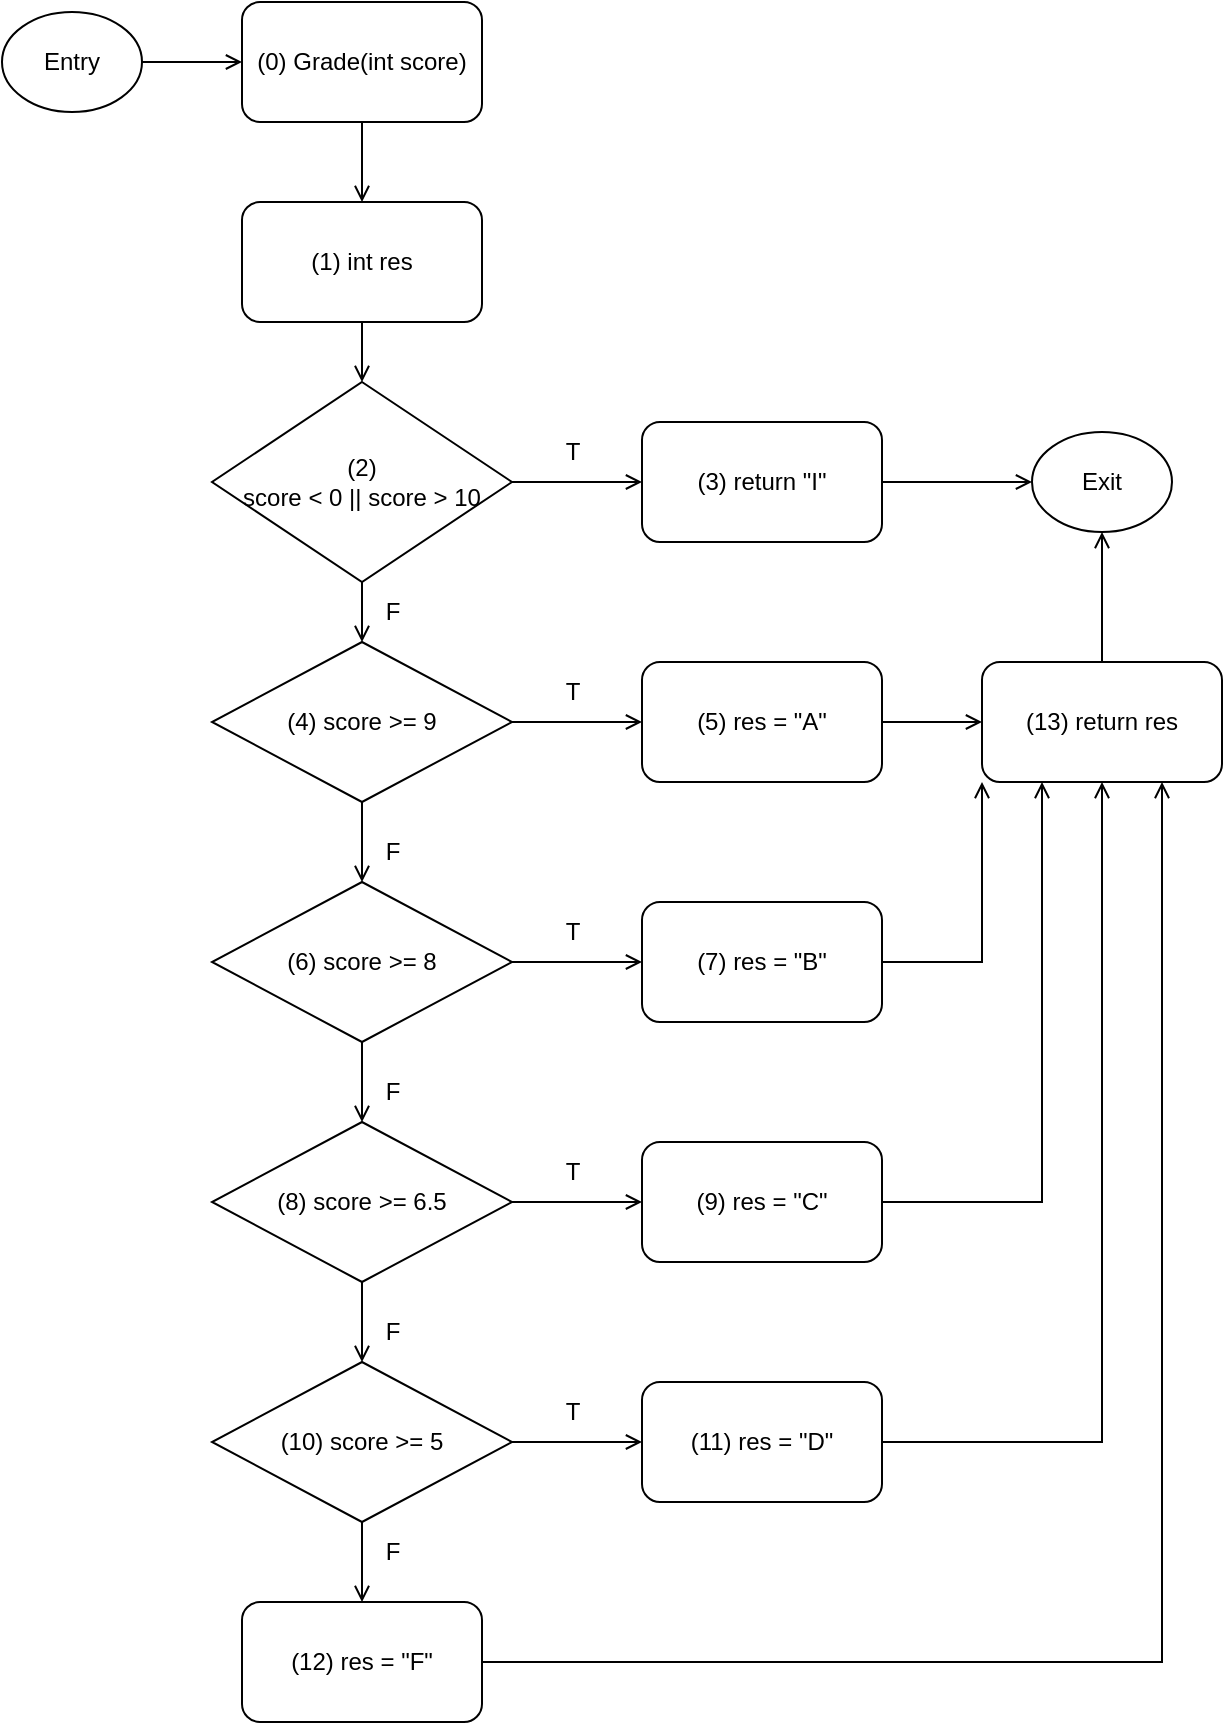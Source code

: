 <mxfile version="24.7.17" pages="8">
  <diagram name="Slide49_KiemThuDongDieuKhien" id="pxWY-3PI7t7iQDzHhnnd">
    <mxGraphModel dx="794" dy="420" grid="1" gridSize="10" guides="1" tooltips="1" connect="1" arrows="1" fold="1" page="1" pageScale="1" pageWidth="1169" pageHeight="1654" math="0" shadow="0">
      <root>
        <mxCell id="0" />
        <mxCell id="1" parent="0" />
        <mxCell id="ypOsi2jISg-9ODFNaAYS-1" value="(1) int res" style="rounded=1;whiteSpace=wrap;html=1;" vertex="1" parent="1">
          <mxGeometry x="350" y="200" width="120" height="60" as="geometry" />
        </mxCell>
        <mxCell id="ypOsi2jISg-9ODFNaAYS-4" value="" style="html=1;verticalAlign=top;labelBackgroundColor=none;endArrow=open;endFill=0;rounded=0;exitX=0.5;exitY=1;exitDx=0;exitDy=0;entryX=0.5;entryY=0;entryDx=0;entryDy=0;" edge="1" parent="1" target="ypOsi2jISg-9ODFNaAYS-1">
          <mxGeometry width="160" relative="1" as="geometry">
            <mxPoint x="410" y="160" as="sourcePoint" />
            <mxPoint x="615" y="290" as="targetPoint" />
          </mxGeometry>
        </mxCell>
        <mxCell id="ypOsi2jISg-9ODFNaAYS-5" value="&lt;div&gt;(2)&lt;/div&gt;score &amp;lt; 0 || score &amp;gt; 10" style="rhombus;whiteSpace=wrap;html=1;" vertex="1" parent="1">
          <mxGeometry x="335" y="290" width="150" height="100" as="geometry" />
        </mxCell>
        <mxCell id="ypOsi2jISg-9ODFNaAYS-6" value="(0) Grade(int score)" style="rounded=1;whiteSpace=wrap;html=1;" vertex="1" parent="1">
          <mxGeometry x="350" y="100" width="120" height="60" as="geometry" />
        </mxCell>
        <mxCell id="ypOsi2jISg-9ODFNaAYS-11" value="" style="html=1;verticalAlign=top;labelBackgroundColor=none;endArrow=open;endFill=0;rounded=0;exitX=0.5;exitY=1;exitDx=0;exitDy=0;entryX=0.5;entryY=0;entryDx=0;entryDy=0;" edge="1" parent="1" source="ypOsi2jISg-9ODFNaAYS-1" target="ypOsi2jISg-9ODFNaAYS-5">
          <mxGeometry width="160" relative="1" as="geometry">
            <mxPoint x="420" y="170" as="sourcePoint" />
            <mxPoint x="420" y="210" as="targetPoint" />
          </mxGeometry>
        </mxCell>
        <mxCell id="ypOsi2jISg-9ODFNaAYS-12" value="(3) return &quot;I&quot;" style="rounded=1;whiteSpace=wrap;html=1;" vertex="1" parent="1">
          <mxGeometry x="550" y="310" width="120" height="60" as="geometry" />
        </mxCell>
        <mxCell id="ypOsi2jISg-9ODFNaAYS-13" value="" style="html=1;verticalAlign=top;labelBackgroundColor=none;endArrow=open;endFill=0;rounded=0;exitX=1;exitY=0.5;exitDx=0;exitDy=0;entryX=0;entryY=0.5;entryDx=0;entryDy=0;" edge="1" parent="1" source="ypOsi2jISg-9ODFNaAYS-5" target="ypOsi2jISg-9ODFNaAYS-12">
          <mxGeometry width="160" relative="1" as="geometry">
            <mxPoint x="420" y="170" as="sourcePoint" />
            <mxPoint x="420" y="210" as="targetPoint" />
          </mxGeometry>
        </mxCell>
        <mxCell id="ypOsi2jISg-9ODFNaAYS-14" value="T" style="text;html=1;align=center;verticalAlign=middle;resizable=0;points=[];autosize=1;strokeColor=none;fillColor=none;" vertex="1" parent="1">
          <mxGeometry x="500" y="310" width="30" height="30" as="geometry" />
        </mxCell>
        <mxCell id="ypOsi2jISg-9ODFNaAYS-15" value="Entry" style="ellipse;whiteSpace=wrap;html=1;" vertex="1" parent="1">
          <mxGeometry x="230" y="105" width="70" height="50" as="geometry" />
        </mxCell>
        <mxCell id="ypOsi2jISg-9ODFNaAYS-16" value="" style="html=1;verticalAlign=top;labelBackgroundColor=none;endArrow=open;endFill=0;rounded=0;exitX=1;exitY=0.5;exitDx=0;exitDy=0;entryX=0;entryY=0.5;entryDx=0;entryDy=0;" edge="1" parent="1" source="ypOsi2jISg-9ODFNaAYS-15" target="ypOsi2jISg-9ODFNaAYS-6">
          <mxGeometry width="160" relative="1" as="geometry">
            <mxPoint x="420" y="170" as="sourcePoint" />
            <mxPoint x="420" y="210" as="targetPoint" />
          </mxGeometry>
        </mxCell>
        <mxCell id="ypOsi2jISg-9ODFNaAYS-17" value="Exit" style="ellipse;whiteSpace=wrap;html=1;" vertex="1" parent="1">
          <mxGeometry x="745" y="315" width="70" height="50" as="geometry" />
        </mxCell>
        <mxCell id="ypOsi2jISg-9ODFNaAYS-18" value="" style="html=1;verticalAlign=top;labelBackgroundColor=none;endArrow=open;endFill=0;rounded=0;exitX=1;exitY=0.5;exitDx=0;exitDy=0;entryX=0;entryY=0.5;entryDx=0;entryDy=0;" edge="1" parent="1" source="ypOsi2jISg-9ODFNaAYS-12" target="ypOsi2jISg-9ODFNaAYS-17">
          <mxGeometry width="160" relative="1" as="geometry">
            <mxPoint x="495" y="350" as="sourcePoint" />
            <mxPoint x="560" y="350" as="targetPoint" />
          </mxGeometry>
        </mxCell>
        <mxCell id="ypOsi2jISg-9ODFNaAYS-19" value="" style="html=1;verticalAlign=top;labelBackgroundColor=none;endArrow=open;endFill=0;rounded=0;exitX=0.5;exitY=1;exitDx=0;exitDy=0;entryX=0.5;entryY=0;entryDx=0;entryDy=0;" edge="1" parent="1" source="ypOsi2jISg-9ODFNaAYS-5" target="ypOsi2jISg-9ODFNaAYS-20">
          <mxGeometry width="160" relative="1" as="geometry">
            <mxPoint x="420" y="270" as="sourcePoint" />
            <mxPoint x="420" y="310" as="targetPoint" />
          </mxGeometry>
        </mxCell>
        <mxCell id="ypOsi2jISg-9ODFNaAYS-20" value="(4) score &amp;gt;= 9" style="rhombus;whiteSpace=wrap;html=1;" vertex="1" parent="1">
          <mxGeometry x="335" y="420" width="150" height="80" as="geometry" />
        </mxCell>
        <mxCell id="ypOsi2jISg-9ODFNaAYS-22" value="(5) res = &quot;A&quot;" style="rounded=1;whiteSpace=wrap;html=1;" vertex="1" parent="1">
          <mxGeometry x="550" y="430" width="120" height="60" as="geometry" />
        </mxCell>
        <mxCell id="ypOsi2jISg-9ODFNaAYS-23" value="" style="html=1;verticalAlign=top;labelBackgroundColor=none;endArrow=open;endFill=0;rounded=0;exitX=1;exitY=0.5;exitDx=0;exitDy=0;entryX=0;entryY=0.5;entryDx=0;entryDy=0;" edge="1" parent="1" source="ypOsi2jISg-9ODFNaAYS-20" target="ypOsi2jISg-9ODFNaAYS-22">
          <mxGeometry width="160" relative="1" as="geometry">
            <mxPoint x="495" y="350" as="sourcePoint" />
            <mxPoint x="560" y="350" as="targetPoint" />
          </mxGeometry>
        </mxCell>
        <mxCell id="ypOsi2jISg-9ODFNaAYS-24" value="F" style="text;html=1;align=center;verticalAlign=middle;resizable=0;points=[];autosize=1;strokeColor=none;fillColor=none;" vertex="1" parent="1">
          <mxGeometry x="410" y="390" width="30" height="30" as="geometry" />
        </mxCell>
        <mxCell id="ypOsi2jISg-9ODFNaAYS-25" value="T" style="text;html=1;align=center;verticalAlign=middle;resizable=0;points=[];autosize=1;strokeColor=none;fillColor=none;" vertex="1" parent="1">
          <mxGeometry x="500" y="430" width="30" height="30" as="geometry" />
        </mxCell>
        <mxCell id="ypOsi2jISg-9ODFNaAYS-26" value="(6) score &amp;gt;= 8" style="rhombus;whiteSpace=wrap;html=1;" vertex="1" parent="1">
          <mxGeometry x="335" y="540" width="150" height="80" as="geometry" />
        </mxCell>
        <mxCell id="ypOsi2jISg-9ODFNaAYS-27" value="" style="html=1;verticalAlign=top;labelBackgroundColor=none;endArrow=open;endFill=0;rounded=0;exitX=0.5;exitY=1;exitDx=0;exitDy=0;" edge="1" parent="1" source="ypOsi2jISg-9ODFNaAYS-20" target="ypOsi2jISg-9ODFNaAYS-26">
          <mxGeometry width="160" relative="1" as="geometry">
            <mxPoint x="420" y="390" as="sourcePoint" />
            <mxPoint x="420" y="430" as="targetPoint" />
          </mxGeometry>
        </mxCell>
        <mxCell id="ypOsi2jISg-9ODFNaAYS-28" value="(7) res = &quot;B&quot;" style="rounded=1;whiteSpace=wrap;html=1;" vertex="1" parent="1">
          <mxGeometry x="550" y="550" width="120" height="60" as="geometry" />
        </mxCell>
        <mxCell id="ypOsi2jISg-9ODFNaAYS-29" value="" style="html=1;verticalAlign=top;labelBackgroundColor=none;endArrow=open;endFill=0;rounded=0;exitX=1;exitY=0.5;exitDx=0;exitDy=0;entryX=0;entryY=0.5;entryDx=0;entryDy=0;" edge="1" parent="1" source="ypOsi2jISg-9ODFNaAYS-26" target="ypOsi2jISg-9ODFNaAYS-28">
          <mxGeometry width="160" relative="1" as="geometry">
            <mxPoint x="495" y="530" as="sourcePoint" />
            <mxPoint x="560" y="530" as="targetPoint" />
          </mxGeometry>
        </mxCell>
        <mxCell id="ypOsi2jISg-9ODFNaAYS-30" value="F" style="text;html=1;align=center;verticalAlign=middle;resizable=0;points=[];autosize=1;strokeColor=none;fillColor=none;" vertex="1" parent="1">
          <mxGeometry x="410" y="510" width="30" height="30" as="geometry" />
        </mxCell>
        <mxCell id="ypOsi2jISg-9ODFNaAYS-31" value="T" style="text;html=1;align=center;verticalAlign=middle;resizable=0;points=[];autosize=1;strokeColor=none;fillColor=none;" vertex="1" parent="1">
          <mxGeometry x="500" y="550" width="30" height="30" as="geometry" />
        </mxCell>
        <mxCell id="ypOsi2jISg-9ODFNaAYS-32" value="(8) score &amp;gt;= 6.5" style="rhombus;whiteSpace=wrap;html=1;" vertex="1" parent="1">
          <mxGeometry x="335" y="660" width="150" height="80" as="geometry" />
        </mxCell>
        <mxCell id="ypOsi2jISg-9ODFNaAYS-33" value="" style="html=1;verticalAlign=top;labelBackgroundColor=none;endArrow=open;endFill=0;rounded=0;exitX=0.5;exitY=1;exitDx=0;exitDy=0;entryX=0.5;entryY=0;entryDx=0;entryDy=0;" edge="1" parent="1" source="ypOsi2jISg-9ODFNaAYS-26" target="ypOsi2jISg-9ODFNaAYS-32">
          <mxGeometry width="160" relative="1" as="geometry">
            <mxPoint x="495" y="590" as="sourcePoint" />
            <mxPoint x="560" y="590" as="targetPoint" />
          </mxGeometry>
        </mxCell>
        <mxCell id="ypOsi2jISg-9ODFNaAYS-34" value="F" style="text;html=1;align=center;verticalAlign=middle;resizable=0;points=[];autosize=1;strokeColor=none;fillColor=none;" vertex="1" parent="1">
          <mxGeometry x="410" y="630" width="30" height="30" as="geometry" />
        </mxCell>
        <mxCell id="ypOsi2jISg-9ODFNaAYS-35" value="(9) res = &quot;C&quot;" style="rounded=1;whiteSpace=wrap;html=1;" vertex="1" parent="1">
          <mxGeometry x="550" y="670" width="120" height="60" as="geometry" />
        </mxCell>
        <mxCell id="ypOsi2jISg-9ODFNaAYS-36" value="" style="html=1;verticalAlign=top;labelBackgroundColor=none;endArrow=open;endFill=0;rounded=0;exitX=1;exitY=0.5;exitDx=0;exitDy=0;" edge="1" parent="1" source="ypOsi2jISg-9ODFNaAYS-32">
          <mxGeometry width="160" relative="1" as="geometry">
            <mxPoint x="495" y="590" as="sourcePoint" />
            <mxPoint x="550" y="700" as="targetPoint" />
          </mxGeometry>
        </mxCell>
        <mxCell id="ypOsi2jISg-9ODFNaAYS-37" value="T" style="text;html=1;align=center;verticalAlign=middle;resizable=0;points=[];autosize=1;strokeColor=none;fillColor=none;" vertex="1" parent="1">
          <mxGeometry x="500" y="670" width="30" height="30" as="geometry" />
        </mxCell>
        <mxCell id="ypOsi2jISg-9ODFNaAYS-38" value="(10) score &amp;gt;= 5" style="rhombus;whiteSpace=wrap;html=1;" vertex="1" parent="1">
          <mxGeometry x="335" y="780" width="150" height="80" as="geometry" />
        </mxCell>
        <mxCell id="ypOsi2jISg-9ODFNaAYS-39" value="" style="html=1;verticalAlign=top;labelBackgroundColor=none;endArrow=open;endFill=0;rounded=0;exitX=0.5;exitY=1;exitDx=0;exitDy=0;entryX=0.5;entryY=0;entryDx=0;entryDy=0;" edge="1" parent="1" source="ypOsi2jISg-9ODFNaAYS-32" target="ypOsi2jISg-9ODFNaAYS-38">
          <mxGeometry width="160" relative="1" as="geometry">
            <mxPoint x="495" y="710" as="sourcePoint" />
            <mxPoint x="560" y="710" as="targetPoint" />
          </mxGeometry>
        </mxCell>
        <mxCell id="ypOsi2jISg-9ODFNaAYS-40" value="F" style="text;html=1;align=center;verticalAlign=middle;resizable=0;points=[];autosize=1;strokeColor=none;fillColor=none;" vertex="1" parent="1">
          <mxGeometry x="410" y="750" width="30" height="30" as="geometry" />
        </mxCell>
        <mxCell id="ypOsi2jISg-9ODFNaAYS-41" value="(11) res = &quot;D&quot;" style="rounded=1;whiteSpace=wrap;html=1;" vertex="1" parent="1">
          <mxGeometry x="550" y="790" width="120" height="60" as="geometry" />
        </mxCell>
        <mxCell id="ypOsi2jISg-9ODFNaAYS-42" value="" style="html=1;verticalAlign=top;labelBackgroundColor=none;endArrow=open;endFill=0;rounded=0;exitX=1;exitY=0.5;exitDx=0;exitDy=0;entryX=0;entryY=0.5;entryDx=0;entryDy=0;" edge="1" parent="1" source="ypOsi2jISg-9ODFNaAYS-38" target="ypOsi2jISg-9ODFNaAYS-41">
          <mxGeometry width="160" relative="1" as="geometry">
            <mxPoint x="495" y="710" as="sourcePoint" />
            <mxPoint x="560" y="710" as="targetPoint" />
          </mxGeometry>
        </mxCell>
        <mxCell id="ypOsi2jISg-9ODFNaAYS-43" value="T" style="text;html=1;align=center;verticalAlign=middle;resizable=0;points=[];autosize=1;strokeColor=none;fillColor=none;" vertex="1" parent="1">
          <mxGeometry x="500" y="790" width="30" height="30" as="geometry" />
        </mxCell>
        <mxCell id="ypOsi2jISg-9ODFNaAYS-44" value="(12) res = &quot;F&quot;" style="rounded=1;whiteSpace=wrap;html=1;" vertex="1" parent="1">
          <mxGeometry x="350" y="900" width="120" height="60" as="geometry" />
        </mxCell>
        <mxCell id="ypOsi2jISg-9ODFNaAYS-45" value="" style="html=1;verticalAlign=top;labelBackgroundColor=none;endArrow=open;endFill=0;rounded=0;exitX=0.5;exitY=1;exitDx=0;exitDy=0;entryX=0.5;entryY=0;entryDx=0;entryDy=0;" edge="1" parent="1" source="ypOsi2jISg-9ODFNaAYS-38" target="ypOsi2jISg-9ODFNaAYS-44">
          <mxGeometry width="160" relative="1" as="geometry">
            <mxPoint x="495" y="830" as="sourcePoint" />
            <mxPoint x="560" y="830" as="targetPoint" />
          </mxGeometry>
        </mxCell>
        <mxCell id="ypOsi2jISg-9ODFNaAYS-46" value="F" style="text;html=1;align=center;verticalAlign=middle;resizable=0;points=[];autosize=1;strokeColor=none;fillColor=none;" vertex="1" parent="1">
          <mxGeometry x="410" y="860" width="30" height="30" as="geometry" />
        </mxCell>
        <mxCell id="ypOsi2jISg-9ODFNaAYS-47" value="(13) return res" style="rounded=1;whiteSpace=wrap;html=1;" vertex="1" parent="1">
          <mxGeometry x="720" y="430" width="120" height="60" as="geometry" />
        </mxCell>
        <mxCell id="ypOsi2jISg-9ODFNaAYS-48" value="" style="html=1;verticalAlign=top;labelBackgroundColor=none;endArrow=open;endFill=0;rounded=0;exitX=1;exitY=0.5;exitDx=0;exitDy=0;entryX=0;entryY=0.5;entryDx=0;entryDy=0;" edge="1" parent="1" source="ypOsi2jISg-9ODFNaAYS-22" target="ypOsi2jISg-9ODFNaAYS-47">
          <mxGeometry width="160" relative="1" as="geometry">
            <mxPoint x="670" y="390" as="sourcePoint" />
            <mxPoint x="745" y="390" as="targetPoint" />
          </mxGeometry>
        </mxCell>
        <mxCell id="ypOsi2jISg-9ODFNaAYS-49" value="" style="html=1;verticalAlign=top;labelBackgroundColor=none;endArrow=open;endFill=0;rounded=0;exitX=1;exitY=0.5;exitDx=0;exitDy=0;entryX=0;entryY=1;entryDx=0;entryDy=0;" edge="1" parent="1" source="ypOsi2jISg-9ODFNaAYS-28" target="ypOsi2jISg-9ODFNaAYS-47">
          <mxGeometry width="160" relative="1" as="geometry">
            <mxPoint x="680" y="470" as="sourcePoint" />
            <mxPoint x="730" y="470" as="targetPoint" />
            <Array as="points">
              <mxPoint x="720" y="580" />
            </Array>
          </mxGeometry>
        </mxCell>
        <mxCell id="ypOsi2jISg-9ODFNaAYS-50" value="" style="html=1;verticalAlign=top;labelBackgroundColor=none;endArrow=open;endFill=0;rounded=0;exitX=1;exitY=0.5;exitDx=0;exitDy=0;entryX=0.25;entryY=1;entryDx=0;entryDy=0;" edge="1" parent="1" source="ypOsi2jISg-9ODFNaAYS-35" target="ypOsi2jISg-9ODFNaAYS-47">
          <mxGeometry width="160" relative="1" as="geometry">
            <mxPoint x="680" y="470" as="sourcePoint" />
            <mxPoint x="730" y="470" as="targetPoint" />
            <Array as="points">
              <mxPoint x="750" y="700" />
            </Array>
          </mxGeometry>
        </mxCell>
        <mxCell id="ypOsi2jISg-9ODFNaAYS-51" value="" style="html=1;verticalAlign=top;labelBackgroundColor=none;endArrow=open;endFill=0;rounded=0;exitX=1;exitY=0.5;exitDx=0;exitDy=0;entryX=0.5;entryY=1;entryDx=0;entryDy=0;" edge="1" parent="1" source="ypOsi2jISg-9ODFNaAYS-41" target="ypOsi2jISg-9ODFNaAYS-47">
          <mxGeometry width="160" relative="1" as="geometry">
            <mxPoint x="720" y="740" as="sourcePoint" />
            <mxPoint x="770" y="740" as="targetPoint" />
            <Array as="points">
              <mxPoint x="780" y="820" />
            </Array>
          </mxGeometry>
        </mxCell>
        <mxCell id="ypOsi2jISg-9ODFNaAYS-52" value="" style="html=1;verticalAlign=top;labelBackgroundColor=none;endArrow=open;endFill=0;rounded=0;exitX=1;exitY=0.5;exitDx=0;exitDy=0;entryX=0.75;entryY=1;entryDx=0;entryDy=0;" edge="1" parent="1" source="ypOsi2jISg-9ODFNaAYS-44" target="ypOsi2jISg-9ODFNaAYS-47">
          <mxGeometry width="160" relative="1" as="geometry">
            <mxPoint x="695" y="764.5" as="sourcePoint" />
            <mxPoint x="745" y="764.5" as="targetPoint" />
            <Array as="points">
              <mxPoint x="810" y="930" />
            </Array>
          </mxGeometry>
        </mxCell>
        <mxCell id="ypOsi2jISg-9ODFNaAYS-53" value="" style="html=1;verticalAlign=top;labelBackgroundColor=none;endArrow=open;endFill=0;rounded=0;exitX=0.5;exitY=0;exitDx=0;exitDy=0;entryX=0.5;entryY=1;entryDx=0;entryDy=0;" edge="1" parent="1" source="ypOsi2jISg-9ODFNaAYS-47" target="ypOsi2jISg-9ODFNaAYS-17">
          <mxGeometry width="160" relative="1" as="geometry">
            <mxPoint x="710" y="500" as="sourcePoint" />
            <mxPoint x="760" y="500" as="targetPoint" />
          </mxGeometry>
        </mxCell>
      </root>
    </mxGraphModel>
  </diagram>
  <diagram id="d8uHU8f2nJXU2jXwBlh6" name="Slide50_KiemThuDongDieuKhien">
    <mxGraphModel dx="794" dy="420" grid="1" gridSize="10" guides="1" tooltips="1" connect="1" arrows="1" fold="1" page="1" pageScale="1" pageWidth="1169" pageHeight="1654" math="0" shadow="0">
      <root>
        <mxCell id="0" />
        <mxCell id="1" parent="0" />
        <mxCell id="63iIdPL95n21-YGVwrNu-1" value="Entry" style="ellipse;whiteSpace=wrap;html=1;" vertex="1" parent="1">
          <mxGeometry x="230" y="105" width="70" height="50" as="geometry" />
        </mxCell>
        <mxCell id="rbLqR4bmKJ4qMJyY3Ba8-1" value="(0) Sum(int a[], int n)" style="rounded=1;whiteSpace=wrap;html=1;" vertex="1" parent="1">
          <mxGeometry x="350" y="100" width="120" height="60" as="geometry" />
        </mxCell>
        <mxCell id="b1EztR4Gbzmt7379Mz77-1" value="" style="html=1;verticalAlign=top;labelBackgroundColor=none;endArrow=open;endFill=0;rounded=0;exitX=1;exitY=0.5;exitDx=0;exitDy=0;entryX=0;entryY=0.5;entryDx=0;entryDy=0;" edge="1" parent="1" source="63iIdPL95n21-YGVwrNu-1" target="rbLqR4bmKJ4qMJyY3Ba8-1">
          <mxGeometry width="160" relative="1" as="geometry">
            <mxPoint x="300" y="130" as="sourcePoint" />
            <mxPoint x="350" y="130" as="targetPoint" />
          </mxGeometry>
        </mxCell>
        <mxCell id="aAhO_xiZ7j4yHUYLln0x-1" value="(1) int i, int total = 0" style="rounded=1;whiteSpace=wrap;html=1;" vertex="1" parent="1">
          <mxGeometry x="350" y="200" width="120" height="60" as="geometry" />
        </mxCell>
        <mxCell id="aAhO_xiZ7j4yHUYLln0x-2" value="" style="html=1;verticalAlign=top;labelBackgroundColor=none;endArrow=open;endFill=0;rounded=0;exitX=0.5;exitY=1;exitDx=0;exitDy=0;entryX=0.5;entryY=0;entryDx=0;entryDy=0;" edge="1" parent="1" source="rbLqR4bmKJ4qMJyY3Ba8-1" target="aAhO_xiZ7j4yHUYLln0x-1">
          <mxGeometry width="160" relative="1" as="geometry">
            <mxPoint x="310" y="140" as="sourcePoint" />
            <mxPoint x="360" y="140" as="targetPoint" />
          </mxGeometry>
        </mxCell>
        <mxCell id="aAhO_xiZ7j4yHUYLln0x-3" value="(2) i = 0" style="rounded=1;whiteSpace=wrap;html=1;" vertex="1" parent="1">
          <mxGeometry x="350" y="300" width="120" height="60" as="geometry" />
        </mxCell>
        <mxCell id="aAhO_xiZ7j4yHUYLln0x-4" value="" style="html=1;verticalAlign=top;labelBackgroundColor=none;endArrow=open;endFill=0;rounded=0;exitX=0.5;exitY=1;exitDx=0;exitDy=0;entryX=0.5;entryY=0;entryDx=0;entryDy=0;" edge="1" parent="1" source="aAhO_xiZ7j4yHUYLln0x-1" target="aAhO_xiZ7j4yHUYLln0x-3">
          <mxGeometry width="160" relative="1" as="geometry">
            <mxPoint x="420" y="170" as="sourcePoint" />
            <mxPoint x="420" y="210" as="targetPoint" />
          </mxGeometry>
        </mxCell>
        <mxCell id="qdmVFgigNYJEiR49wA14-1" value="(3) i &amp;lt; n" style="rhombus;whiteSpace=wrap;html=1;" vertex="1" parent="1">
          <mxGeometry x="335" y="400" width="150" height="80" as="geometry" />
        </mxCell>
        <mxCell id="qdmVFgigNYJEiR49wA14-2" value="" style="html=1;verticalAlign=top;labelBackgroundColor=none;endArrow=open;endFill=0;rounded=0;exitX=0.5;exitY=1;exitDx=0;exitDy=0;entryX=0.5;entryY=0;entryDx=0;entryDy=0;" edge="1" parent="1" source="aAhO_xiZ7j4yHUYLln0x-3" target="qdmVFgigNYJEiR49wA14-1">
          <mxGeometry width="160" relative="1" as="geometry">
            <mxPoint x="420" y="270" as="sourcePoint" />
            <mxPoint x="420" y="310" as="targetPoint" />
          </mxGeometry>
        </mxCell>
        <mxCell id="7a65LqAG0vUnr6hOTJT5-1" value="(4) return total" style="rounded=1;whiteSpace=wrap;html=1;" vertex="1" parent="1">
          <mxGeometry x="550" y="410" width="120" height="60" as="geometry" />
        </mxCell>
        <mxCell id="7a65LqAG0vUnr6hOTJT5-2" value="" style="html=1;verticalAlign=top;labelBackgroundColor=none;endArrow=open;endFill=0;rounded=0;exitX=1;exitY=0.5;exitDx=0;exitDy=0;entryX=0;entryY=0.5;entryDx=0;entryDy=0;" edge="1" parent="1" source="qdmVFgigNYJEiR49wA14-1" target="7a65LqAG0vUnr6hOTJT5-1">
          <mxGeometry width="160" relative="1" as="geometry">
            <mxPoint x="420" y="370" as="sourcePoint" />
            <mxPoint x="420" y="410" as="targetPoint" />
          </mxGeometry>
        </mxCell>
        <mxCell id="7a65LqAG0vUnr6hOTJT5-3" value="F" style="text;html=1;align=center;verticalAlign=middle;resizable=0;points=[];autosize=1;strokeColor=none;fillColor=none;" vertex="1" parent="1">
          <mxGeometry x="500" y="410" width="30" height="30" as="geometry" />
        </mxCell>
        <mxCell id="7a65LqAG0vUnr6hOTJT5-4" value="(5) total = total + a[i]" style="rounded=1;whiteSpace=wrap;html=1;" vertex="1" parent="1">
          <mxGeometry x="350" y="520" width="120" height="60" as="geometry" />
        </mxCell>
        <mxCell id="7a65LqAG0vUnr6hOTJT5-5" value="" style="html=1;verticalAlign=top;labelBackgroundColor=none;endArrow=open;endFill=0;rounded=0;exitX=0.5;exitY=1;exitDx=0;exitDy=0;entryX=0.5;entryY=0;entryDx=0;entryDy=0;" edge="1" parent="1" source="qdmVFgigNYJEiR49wA14-1" target="7a65LqAG0vUnr6hOTJT5-4">
          <mxGeometry width="160" relative="1" as="geometry">
            <mxPoint x="420" y="370" as="sourcePoint" />
            <mxPoint x="420" y="410" as="targetPoint" />
          </mxGeometry>
        </mxCell>
        <mxCell id="7a65LqAG0vUnr6hOTJT5-6" value="T" style="text;html=1;align=center;verticalAlign=middle;resizable=0;points=[];autosize=1;strokeColor=none;fillColor=none;" vertex="1" parent="1">
          <mxGeometry x="410" y="480" width="30" height="30" as="geometry" />
        </mxCell>
        <mxCell id="7a65LqAG0vUnr6hOTJT5-7" value="(6) i++" style="rounded=1;whiteSpace=wrap;html=1;" vertex="1" parent="1">
          <mxGeometry x="350" y="620" width="120" height="60" as="geometry" />
        </mxCell>
        <mxCell id="7a65LqAG0vUnr6hOTJT5-8" value="" style="html=1;verticalAlign=top;labelBackgroundColor=none;endArrow=open;endFill=0;rounded=0;exitX=0.5;exitY=1;exitDx=0;exitDy=0;entryX=0.5;entryY=0;entryDx=0;entryDy=0;" edge="1" parent="1" source="7a65LqAG0vUnr6hOTJT5-4" target="7a65LqAG0vUnr6hOTJT5-7">
          <mxGeometry width="160" relative="1" as="geometry">
            <mxPoint x="495" y="450" as="sourcePoint" />
            <mxPoint x="560" y="450" as="targetPoint" />
          </mxGeometry>
        </mxCell>
        <mxCell id="7a65LqAG0vUnr6hOTJT5-9" value="" style="html=1;verticalAlign=top;labelBackgroundColor=none;endArrow=open;endFill=0;rounded=0;" edge="1" parent="1">
          <mxGeometry width="160" relative="1" as="geometry">
            <mxPoint x="350" y="650" as="sourcePoint" />
            <mxPoint x="410" y="380" as="targetPoint" />
            <Array as="points">
              <mxPoint x="270" y="650" />
              <mxPoint x="270" y="380" />
            </Array>
          </mxGeometry>
        </mxCell>
        <mxCell id="7a65LqAG0vUnr6hOTJT5-10" value="Exit" style="ellipse;whiteSpace=wrap;html=1;" vertex="1" parent="1">
          <mxGeometry x="575" y="525" width="70" height="50" as="geometry" />
        </mxCell>
        <mxCell id="7a65LqAG0vUnr6hOTJT5-11" value="" style="html=1;verticalAlign=top;labelBackgroundColor=none;endArrow=open;endFill=0;rounded=0;exitX=0.5;exitY=1;exitDx=0;exitDy=0;entryX=0.5;entryY=0;entryDx=0;entryDy=0;" edge="1" parent="1" source="7a65LqAG0vUnr6hOTJT5-1" target="7a65LqAG0vUnr6hOTJT5-10">
          <mxGeometry width="160" relative="1" as="geometry">
            <mxPoint x="495" y="450" as="sourcePoint" />
            <mxPoint x="560" y="450" as="targetPoint" />
          </mxGeometry>
        </mxCell>
      </root>
    </mxGraphModel>
  </diagram>
  <diagram id="v9j6wR49WuBkZMLxmMgx" name="Slide51_KiemThuDongDieuKhien">
    <mxGraphModel dx="794" dy="420" grid="1" gridSize="10" guides="1" tooltips="1" connect="1" arrows="1" fold="1" page="1" pageScale="1" pageWidth="1169" pageHeight="1654" math="0" shadow="0">
      <root>
        <mxCell id="0" />
        <mxCell id="1" parent="0" />
        <mxCell id="ITGLZPGEpPnHSVyW9L3Q-1" value="Entry" style="ellipse;whiteSpace=wrap;html=1;" vertex="1" parent="1">
          <mxGeometry x="230" y="105" width="70" height="50" as="geometry" />
        </mxCell>
        <mxCell id="td91WCW8ReNKOhHusPdG-1" value="(0) foo(int x)" style="rounded=1;whiteSpace=wrap;html=1;" vertex="1" parent="1">
          <mxGeometry x="350" y="100" width="120" height="60" as="geometry" />
        </mxCell>
        <mxCell id="6csAzXWst7NrTdgX2unR-1" value="" style="html=1;verticalAlign=top;labelBackgroundColor=none;endArrow=open;endFill=0;rounded=0;exitX=1;exitY=0.5;exitDx=0;exitDy=0;entryX=0;entryY=0.5;entryDx=0;entryDy=0;" edge="1" parent="1" source="ITGLZPGEpPnHSVyW9L3Q-1" target="td91WCW8ReNKOhHusPdG-1">
          <mxGeometry width="160" relative="1" as="geometry">
            <mxPoint x="300" y="130" as="sourcePoint" />
            <mxPoint x="350" y="130" as="targetPoint" />
          </mxGeometry>
        </mxCell>
        <mxCell id="cN-HxeezfB7P873sykn0-1" value="(1) string res" style="rounded=1;whiteSpace=wrap;html=1;" vertex="1" parent="1">
          <mxGeometry x="350" y="200" width="120" height="60" as="geometry" />
        </mxCell>
        <mxCell id="cN-HxeezfB7P873sykn0-2" value="" style="html=1;verticalAlign=top;labelBackgroundColor=none;endArrow=open;endFill=0;rounded=0;exitX=0.5;exitY=1;exitDx=0;exitDy=0;entryX=0.5;entryY=0;entryDx=0;entryDy=0;" edge="1" parent="1" source="td91WCW8ReNKOhHusPdG-1" target="cN-HxeezfB7P873sykn0-1">
          <mxGeometry width="160" relative="1" as="geometry">
            <mxPoint x="310" y="140" as="sourcePoint" />
            <mxPoint x="360" y="140" as="targetPoint" />
          </mxGeometry>
        </mxCell>
        <mxCell id="cN-HxeezfB7P873sykn0-4" value="(2) switch(x)" style="rounded=1;whiteSpace=wrap;html=1;" vertex="1" parent="1">
          <mxGeometry x="350" y="300" width="120" height="60" as="geometry" />
        </mxCell>
        <mxCell id="cN-HxeezfB7P873sykn0-5" value="" style="html=1;verticalAlign=top;labelBackgroundColor=none;endArrow=open;endFill=0;rounded=0;exitX=0.5;exitY=1;exitDx=0;exitDy=0;entryX=0.5;entryY=0;entryDx=0;entryDy=0;" edge="1" parent="1" source="cN-HxeezfB7P873sykn0-1" target="cN-HxeezfB7P873sykn0-4">
          <mxGeometry width="160" relative="1" as="geometry">
            <mxPoint x="420" y="170" as="sourcePoint" />
            <mxPoint x="420" y="210" as="targetPoint" />
          </mxGeometry>
        </mxCell>
        <mxCell id="cN-HxeezfB7P873sykn0-6" value="(4)&lt;div&gt;res = &quot;B&quot;&lt;/div&gt;&lt;div&gt;break&lt;/div&gt;" style="rounded=1;whiteSpace=wrap;html=1;" vertex="1" parent="1">
          <mxGeometry x="260" y="440" width="120" height="60" as="geometry" />
        </mxCell>
        <mxCell id="cN-HxeezfB7P873sykn0-7" value="(3)&lt;div&gt;res = &quot;A&quot;&lt;/div&gt;&lt;div&gt;break&lt;/div&gt;" style="rounded=1;whiteSpace=wrap;html=1;" vertex="1" parent="1">
          <mxGeometry x="100" y="440" width="120" height="60" as="geometry" />
        </mxCell>
        <mxCell id="cN-HxeezfB7P873sykn0-8" value="(5)&lt;div&gt;res = &quot;C&quot;&lt;/div&gt;&lt;div&gt;break&lt;/div&gt;" style="rounded=1;whiteSpace=wrap;html=1;" vertex="1" parent="1">
          <mxGeometry x="440" y="440" width="120" height="60" as="geometry" />
        </mxCell>
        <mxCell id="cN-HxeezfB7P873sykn0-9" value="(6)&lt;div&gt;res = &quot;haven&#39;t check&quot;&lt;/div&gt;" style="rounded=1;whiteSpace=wrap;html=1;" vertex="1" parent="1">
          <mxGeometry x="600" y="440" width="120" height="60" as="geometry" />
        </mxCell>
        <mxCell id="cN-HxeezfB7P873sykn0-10" value="" style="html=1;verticalAlign=top;labelBackgroundColor=none;endArrow=open;endFill=0;rounded=0;exitX=0;exitY=1;exitDx=0;exitDy=0;entryX=0.5;entryY=0;entryDx=0;entryDy=0;" edge="1" parent="1" source="cN-HxeezfB7P873sykn0-4" target="cN-HxeezfB7P873sykn0-7">
          <mxGeometry width="160" relative="1" as="geometry">
            <mxPoint x="420" y="270" as="sourcePoint" />
            <mxPoint x="420" y="310" as="targetPoint" />
          </mxGeometry>
        </mxCell>
        <mxCell id="cN-HxeezfB7P873sykn0-11" value="" style="html=1;verticalAlign=top;labelBackgroundColor=none;endArrow=open;endFill=0;rounded=0;exitX=0.25;exitY=1;exitDx=0;exitDy=0;entryX=0.5;entryY=0;entryDx=0;entryDy=0;" edge="1" parent="1" source="cN-HxeezfB7P873sykn0-4" target="cN-HxeezfB7P873sykn0-6">
          <mxGeometry width="160" relative="1" as="geometry">
            <mxPoint x="360" y="370" as="sourcePoint" />
            <mxPoint x="170" y="450" as="targetPoint" />
          </mxGeometry>
        </mxCell>
        <mxCell id="cN-HxeezfB7P873sykn0-12" value="" style="html=1;verticalAlign=top;labelBackgroundColor=none;endArrow=open;endFill=0;rounded=0;exitX=0.75;exitY=1;exitDx=0;exitDy=0;entryX=0.5;entryY=0;entryDx=0;entryDy=0;" edge="1" parent="1" source="cN-HxeezfB7P873sykn0-4" target="cN-HxeezfB7P873sykn0-8">
          <mxGeometry width="160" relative="1" as="geometry">
            <mxPoint x="370" y="380" as="sourcePoint" />
            <mxPoint x="180" y="460" as="targetPoint" />
          </mxGeometry>
        </mxCell>
        <mxCell id="cN-HxeezfB7P873sykn0-13" value="" style="html=1;verticalAlign=top;labelBackgroundColor=none;endArrow=open;endFill=0;rounded=0;exitX=1;exitY=1;exitDx=0;exitDy=0;entryX=0.5;entryY=0;entryDx=0;entryDy=0;" edge="1" parent="1" source="cN-HxeezfB7P873sykn0-4" target="cN-HxeezfB7P873sykn0-9">
          <mxGeometry width="160" relative="1" as="geometry">
            <mxPoint x="380" y="390" as="sourcePoint" />
            <mxPoint x="190" y="470" as="targetPoint" />
          </mxGeometry>
        </mxCell>
        <mxCell id="cN-HxeezfB7P873sykn0-14" value="x = 65" style="text;html=1;align=center;verticalAlign=middle;resizable=0;points=[];autosize=1;strokeColor=none;fillColor=none;" vertex="1" parent="1">
          <mxGeometry x="220" y="370" width="60" height="30" as="geometry" />
        </mxCell>
        <mxCell id="cN-HxeezfB7P873sykn0-15" value="x = 66" style="text;html=1;align=center;verticalAlign=middle;resizable=0;points=[];autosize=1;strokeColor=none;fillColor=none;" vertex="1" parent="1">
          <mxGeometry x="300" y="380" width="60" height="30" as="geometry" />
        </mxCell>
        <mxCell id="cN-HxeezfB7P873sykn0-16" value="x = 67" style="text;html=1;align=center;verticalAlign=middle;resizable=0;points=[];autosize=1;strokeColor=none;fillColor=none;" vertex="1" parent="1">
          <mxGeometry x="460" y="380" width="60" height="30" as="geometry" />
        </mxCell>
        <mxCell id="cN-HxeezfB7P873sykn0-17" value="default" style="text;html=1;align=center;verticalAlign=middle;resizable=0;points=[];autosize=1;strokeColor=none;fillColor=none;" vertex="1" parent="1">
          <mxGeometry x="540" y="370" width="60" height="30" as="geometry" />
        </mxCell>
        <mxCell id="cN-HxeezfB7P873sykn0-18" value="(7) return res" style="rounded=1;whiteSpace=wrap;html=1;" vertex="1" parent="1">
          <mxGeometry x="350" y="580" width="120" height="60" as="geometry" />
        </mxCell>
        <mxCell id="cN-HxeezfB7P873sykn0-19" value="Exit" style="ellipse;whiteSpace=wrap;html=1;" vertex="1" parent="1">
          <mxGeometry x="375" y="670" width="70" height="50" as="geometry" />
        </mxCell>
        <mxCell id="cN-HxeezfB7P873sykn0-20" value="" style="html=1;verticalAlign=top;labelBackgroundColor=none;endArrow=open;endFill=0;rounded=0;exitX=0.5;exitY=1;exitDx=0;exitDy=0;entryX=0;entryY=0;entryDx=0;entryDy=0;" edge="1" parent="1" source="cN-HxeezfB7P873sykn0-7" target="cN-HxeezfB7P873sykn0-18">
          <mxGeometry width="160" relative="1" as="geometry">
            <mxPoint x="450" y="370" as="sourcePoint" />
            <mxPoint x="510" y="450" as="targetPoint" />
          </mxGeometry>
        </mxCell>
        <mxCell id="cN-HxeezfB7P873sykn0-21" value="" style="html=1;verticalAlign=top;labelBackgroundColor=none;endArrow=open;endFill=0;rounded=0;exitX=0.5;exitY=1;exitDx=0;exitDy=0;entryX=0.25;entryY=0;entryDx=0;entryDy=0;" edge="1" parent="1" source="cN-HxeezfB7P873sykn0-6" target="cN-HxeezfB7P873sykn0-18">
          <mxGeometry width="160" relative="1" as="geometry">
            <mxPoint x="170" y="510" as="sourcePoint" />
            <mxPoint x="360" y="590" as="targetPoint" />
          </mxGeometry>
        </mxCell>
        <mxCell id="cN-HxeezfB7P873sykn0-22" value="" style="html=1;verticalAlign=top;labelBackgroundColor=none;endArrow=open;endFill=0;rounded=0;exitX=0.5;exitY=1;exitDx=0;exitDy=0;entryX=0.75;entryY=0;entryDx=0;entryDy=0;" edge="1" parent="1" source="cN-HxeezfB7P873sykn0-8" target="cN-HxeezfB7P873sykn0-18">
          <mxGeometry width="160" relative="1" as="geometry">
            <mxPoint x="330" y="510" as="sourcePoint" />
            <mxPoint x="390" y="590" as="targetPoint" />
          </mxGeometry>
        </mxCell>
        <mxCell id="cN-HxeezfB7P873sykn0-23" value="" style="html=1;verticalAlign=top;labelBackgroundColor=none;endArrow=open;endFill=0;rounded=0;exitX=0.5;exitY=1;exitDx=0;exitDy=0;entryX=1;entryY=0;entryDx=0;entryDy=0;" edge="1" parent="1" source="cN-HxeezfB7P873sykn0-9" target="cN-HxeezfB7P873sykn0-18">
          <mxGeometry width="160" relative="1" as="geometry">
            <mxPoint x="510" y="510" as="sourcePoint" />
            <mxPoint x="450" y="590" as="targetPoint" />
          </mxGeometry>
        </mxCell>
        <mxCell id="cN-HxeezfB7P873sykn0-25" value="" style="html=1;verticalAlign=top;labelBackgroundColor=none;endArrow=open;endFill=0;rounded=0;exitX=0.5;exitY=1;exitDx=0;exitDy=0;entryX=0.5;entryY=0;entryDx=0;entryDy=0;" edge="1" parent="1" source="cN-HxeezfB7P873sykn0-18" target="cN-HxeezfB7P873sykn0-19">
          <mxGeometry width="160" relative="1" as="geometry">
            <mxPoint x="670" y="510" as="sourcePoint" />
            <mxPoint x="480" y="590" as="targetPoint" />
          </mxGeometry>
        </mxCell>
      </root>
    </mxGraphModel>
  </diagram>
  <diagram id="cCD6TXs49LoM51VOH6g5" name="BMI_Testing_CFG">
    <mxGraphModel dx="794" dy="420" grid="1" gridSize="10" guides="1" tooltips="1" connect="1" arrows="1" fold="1" page="1" pageScale="1" pageWidth="1169" pageHeight="1654" math="0" shadow="0">
      <root>
        <mxCell id="0" />
        <mxCell id="1" parent="0" />
        <mxCell id="4BLzQlf__FqBllJpv5ws-1" value="Entry" style="ellipse;whiteSpace=wrap;html=1;" parent="1" vertex="1">
          <mxGeometry x="230" y="105" width="70" height="50" as="geometry" />
        </mxCell>
        <mxCell id="rYlZKm2t-lyGgcF0LJdl-1" value="(0) healthStatusBasedOnBMI(float weight, float height)" style="rounded=1;whiteSpace=wrap;html=1;" parent="1" vertex="1">
          <mxGeometry x="355" y="90" width="230" height="80" as="geometry" />
        </mxCell>
        <mxCell id="lIczK9fKQgt-DeQ-UQ3P-1" value="" style="html=1;verticalAlign=top;labelBackgroundColor=none;endArrow=open;endFill=0;rounded=0;exitX=1;exitY=0.5;exitDx=0;exitDy=0;entryX=0;entryY=0.5;entryDx=0;entryDy=0;" parent="1" source="4BLzQlf__FqBllJpv5ws-1" target="rYlZKm2t-lyGgcF0LJdl-1" edge="1">
          <mxGeometry width="160" relative="1" as="geometry">
            <mxPoint x="300" y="130" as="sourcePoint" />
            <mxPoint x="350" y="130" as="targetPoint" />
          </mxGeometry>
        </mxCell>
        <mxCell id="WFzyW_A9QJX289xoeaKM-2" value="(2) Throw Exception" style="rounded=1;whiteSpace=wrap;html=1;" parent="1" vertex="1">
          <mxGeometry x="690" y="330" width="180" height="80" as="geometry" />
        </mxCell>
        <mxCell id="WFzyW_A9QJX289xoeaKM-3" value="" style="html=1;verticalAlign=top;labelBackgroundColor=none;endArrow=open;endFill=0;rounded=0;exitX=1;exitY=0.5;exitDx=0;exitDy=0;entryX=0;entryY=0.25;entryDx=0;entryDy=0;" parent="1" source="ylmRhXzcazrmYP7joAag-1" target="WFzyW_A9QJX289xoeaKM-2" edge="1">
          <mxGeometry width="160" relative="1" as="geometry">
            <mxPoint x="570" y="275" as="sourcePoint" />
            <mxPoint x="575" y="370" as="targetPoint" />
          </mxGeometry>
        </mxCell>
        <mxCell id="WFzyW_A9QJX289xoeaKM-4" value="T" style="text;html=1;align=center;verticalAlign=middle;resizable=0;points=[];autosize=1;strokeColor=none;fillColor=none;" parent="1" vertex="1">
          <mxGeometry x="610" y="280" width="30" height="30" as="geometry" />
        </mxCell>
        <mxCell id="WFzyW_A9QJX289xoeaKM-5" value="" style="html=1;verticalAlign=top;labelBackgroundColor=none;endArrow=open;endFill=0;rounded=0;exitX=0.5;exitY=1;exitDx=0;exitDy=0;entryX=0.5;entryY=0;entryDx=0;entryDy=0;" parent="1" source="rYlZKm2t-lyGgcF0LJdl-1" target="ylmRhXzcazrmYP7joAag-1" edge="1">
          <mxGeometry width="160" relative="1" as="geometry">
            <mxPoint x="320" y="150" as="sourcePoint" />
            <mxPoint x="470" y="220" as="targetPoint" />
          </mxGeometry>
        </mxCell>
        <mxCell id="WFzyW_A9QJX289xoeaKM-7" value="(3a) weight &amp;gt; 635" style="rhombus;whiteSpace=wrap;html=1;" parent="1" vertex="1">
          <mxGeometry x="370" y="540" width="200" height="110" as="geometry" />
        </mxCell>
        <mxCell id="WFzyW_A9QJX289xoeaKM-8" value="" style="html=1;verticalAlign=top;labelBackgroundColor=none;endArrow=open;endFill=0;rounded=0;exitX=0.5;exitY=1;exitDx=0;exitDy=0;entryX=0.5;entryY=0;entryDx=0;entryDy=0;" parent="1" source="ylmRhXzcazrmYP7joAag-1" target="ylmRhXzcazrmYP7joAag-2" edge="1">
          <mxGeometry width="160" relative="1" as="geometry">
            <mxPoint x="470" y="330" as="sourcePoint" />
            <mxPoint x="480" y="230" as="targetPoint" />
          </mxGeometry>
        </mxCell>
        <mxCell id="WFzyW_A9QJX289xoeaKM-9" value="F" style="text;html=1;align=center;verticalAlign=middle;resizable=0;points=[];autosize=1;strokeColor=none;fillColor=none;" parent="1" vertex="1">
          <mxGeometry x="470" y="340" width="30" height="30" as="geometry" />
        </mxCell>
        <mxCell id="WFzyW_A9QJX289xoeaKM-10" value="(4) Throw Exception" style="rounded=1;whiteSpace=wrap;html=1;" parent="1" vertex="1">
          <mxGeometry x="680" y="640" width="180" height="80" as="geometry" />
        </mxCell>
        <mxCell id="WFzyW_A9QJX289xoeaKM-11" value="" style="html=1;verticalAlign=top;labelBackgroundColor=none;endArrow=open;endFill=0;rounded=0;exitX=1;exitY=0.5;exitDx=0;exitDy=0;entryX=0;entryY=0.25;entryDx=0;entryDy=0;" parent="1" source="WFzyW_A9QJX289xoeaKM-7" target="WFzyW_A9QJX289xoeaKM-10" edge="1">
          <mxGeometry width="160" relative="1" as="geometry">
            <mxPoint x="480" y="390" as="sourcePoint" />
            <mxPoint x="480" y="440" as="targetPoint" />
          </mxGeometry>
        </mxCell>
        <mxCell id="WFzyW_A9QJX289xoeaKM-12" value="T" style="text;html=1;align=center;verticalAlign=middle;resizable=0;points=[];autosize=1;strokeColor=none;fillColor=none;" parent="1" vertex="1">
          <mxGeometry x="610" y="600" width="30" height="30" as="geometry" />
        </mxCell>
        <mxCell id="WFzyW_A9QJX289xoeaKM-13" value="" style="html=1;verticalAlign=top;labelBackgroundColor=none;endArrow=open;endFill=0;rounded=0;exitX=0.5;exitY=1;exitDx=0;exitDy=0;entryX=0.5;entryY=0;entryDx=0;entryDy=0;" parent="1" source="WFzyW_A9QJX289xoeaKM-7" target="ylmRhXzcazrmYP7joAag-9" edge="1">
          <mxGeometry width="160" relative="1" as="geometry">
            <mxPoint x="480" y="390" as="sourcePoint" />
            <mxPoint x="550" y="720" as="targetPoint" />
          </mxGeometry>
        </mxCell>
        <mxCell id="WFzyW_A9QJX289xoeaKM-14" value="(5) float BMI = weight / (height ^ 2)" style="rounded=1;whiteSpace=wrap;html=1;" parent="1" vertex="1">
          <mxGeometry x="370" y="860" width="200" height="80" as="geometry" />
        </mxCell>
        <mxCell id="WFzyW_A9QJX289xoeaKM-15" value="F" style="text;html=1;align=center;verticalAlign=middle;resizable=0;points=[];autosize=1;strokeColor=none;fillColor=none;" parent="1" vertex="1">
          <mxGeometry x="470" y="660" width="30" height="30" as="geometry" />
        </mxCell>
        <mxCell id="KT9JFA2szKFQTk-uoc25-1" value="(6) BMI &amp;lt; 18.5" style="rhombus;whiteSpace=wrap;html=1;" parent="1" vertex="1">
          <mxGeometry x="380" y="990" width="180" height="80" as="geometry" />
        </mxCell>
        <mxCell id="KT9JFA2szKFQTk-uoc25-2" value="" style="html=1;verticalAlign=top;labelBackgroundColor=none;endArrow=open;endFill=0;rounded=0;exitX=0.5;exitY=1;exitDx=0;exitDy=0;entryX=0.5;entryY=0;entryDx=0;entryDy=0;" parent="1" source="WFzyW_A9QJX289xoeaKM-14" target="KT9JFA2szKFQTk-uoc25-1" edge="1">
          <mxGeometry width="160" relative="1" as="geometry">
            <mxPoint x="580" y="775" as="sourcePoint" />
            <mxPoint x="650" y="775" as="targetPoint" />
          </mxGeometry>
        </mxCell>
        <mxCell id="KT9JFA2szKFQTk-uoc25-3" value="(7) return &quot;Thin&quot;" style="rounded=1;whiteSpace=wrap;html=1;" parent="1" vertex="1">
          <mxGeometry x="620" y="1000" width="150" height="60" as="geometry" />
        </mxCell>
        <mxCell id="KT9JFA2szKFQTk-uoc25-4" value="" style="html=1;verticalAlign=top;labelBackgroundColor=none;endArrow=open;endFill=0;rounded=0;exitX=1;exitY=0.5;exitDx=0;exitDy=0;entryX=0;entryY=0.5;entryDx=0;entryDy=0;" parent="1" source="KT9JFA2szKFQTk-uoc25-1" target="KT9JFA2szKFQTk-uoc25-3" edge="1">
          <mxGeometry width="160" relative="1" as="geometry">
            <mxPoint x="480" y="950" as="sourcePoint" />
            <mxPoint x="480" y="1000" as="targetPoint" />
          </mxGeometry>
        </mxCell>
        <mxCell id="KT9JFA2szKFQTk-uoc25-5" value="T" style="text;html=1;align=center;verticalAlign=middle;resizable=0;points=[];autosize=1;strokeColor=none;fillColor=none;" parent="1" vertex="1">
          <mxGeometry x="570" y="1000" width="30" height="30" as="geometry" />
        </mxCell>
        <mxCell id="KT9JFA2szKFQTk-uoc25-6" value="(8a) BMI .&amp;gt;= 18.5" style="rhombus;whiteSpace=wrap;html=1;" parent="1" vertex="1">
          <mxGeometry x="355" y="1120" width="135" height="70" as="geometry" />
        </mxCell>
        <mxCell id="KT9JFA2szKFQTk-uoc25-7" value="" style="html=1;verticalAlign=top;labelBackgroundColor=none;endArrow=open;endFill=0;rounded=0;exitX=0.5;exitY=1;exitDx=0;exitDy=0;entryX=0.5;entryY=0;entryDx=0;entryDy=0;" parent="1" source="KT9JFA2szKFQTk-uoc25-1" target="KT9JFA2szKFQTk-uoc25-6" edge="1">
          <mxGeometry width="160" relative="1" as="geometry">
            <mxPoint x="480" y="950" as="sourcePoint" />
            <mxPoint x="480" y="1000" as="targetPoint" />
          </mxGeometry>
        </mxCell>
        <mxCell id="KT9JFA2szKFQTk-uoc25-8" value="F" style="text;html=1;align=center;verticalAlign=middle;resizable=0;points=[];autosize=1;strokeColor=none;fillColor=none;" parent="1" vertex="1">
          <mxGeometry x="440" y="1090" width="30" height="30" as="geometry" />
        </mxCell>
        <mxCell id="KT9JFA2szKFQTk-uoc25-9" value="(9) return &quot;Normal&quot;" style="rounded=1;whiteSpace=wrap;html=1;" parent="1" vertex="1">
          <mxGeometry x="720" y="1125" width="150" height="60" as="geometry" />
        </mxCell>
        <mxCell id="KT9JFA2szKFQTk-uoc25-10" value="" style="html=1;verticalAlign=top;labelBackgroundColor=none;endArrow=open;endFill=0;rounded=0;exitX=1;exitY=0.5;exitDx=0;exitDy=0;entryX=0;entryY=0.5;entryDx=0;entryDy=0;" parent="1" source="KT9JFA2szKFQTk-uoc25-6" target="ylmRhXzcazrmYP7joAag-13" edge="1">
          <mxGeometry width="160" relative="1" as="geometry">
            <mxPoint x="550" y="1040" as="sourcePoint" />
            <mxPoint x="630" y="1040" as="targetPoint" />
          </mxGeometry>
        </mxCell>
        <mxCell id="KT9JFA2szKFQTk-uoc25-11" value="T" style="text;html=1;align=center;verticalAlign=middle;resizable=0;points=[];autosize=1;strokeColor=none;fillColor=none;" parent="1" vertex="1">
          <mxGeometry x="500" y="1125" width="30" height="30" as="geometry" />
        </mxCell>
        <mxCell id="KT9JFA2szKFQTk-uoc25-13" value="" style="html=1;verticalAlign=top;labelBackgroundColor=none;endArrow=open;endFill=0;rounded=0;exitX=0.5;exitY=1;exitDx=0;exitDy=0;entryX=0.5;entryY=0;entryDx=0;entryDy=0;" parent="1" source="ylmRhXzcazrmYP7joAag-13" target="ylmRhXzcazrmYP7joAag-17" edge="1">
          <mxGeometry width="160" relative="1" as="geometry">
            <mxPoint x="570" y="1040" as="sourcePoint" />
            <mxPoint x="630" y="1040" as="targetPoint" />
          </mxGeometry>
        </mxCell>
        <mxCell id="KT9JFA2szKFQTk-uoc25-14" value="F" style="text;html=1;align=center;verticalAlign=middle;resizable=0;points=[];autosize=1;strokeColor=none;fillColor=none;" parent="1" vertex="1">
          <mxGeometry x="520" y="1190" width="30" height="30" as="geometry" />
        </mxCell>
        <mxCell id="KT9JFA2szKFQTk-uoc25-15" value="(11) return &quot;Overweight&quot;" style="rounded=1;whiteSpace=wrap;html=1;" parent="1" vertex="1">
          <mxGeometry x="730" y="1255" width="150" height="60" as="geometry" />
        </mxCell>
        <mxCell id="KT9JFA2szKFQTk-uoc25-16" value="" style="html=1;verticalAlign=top;labelBackgroundColor=none;endArrow=open;endFill=0;rounded=0;exitX=1;exitY=0.5;exitDx=0;exitDy=0;entryX=0;entryY=0.5;entryDx=0;entryDy=0;" parent="1" source="ylmRhXzcazrmYP7joAag-18" target="KT9JFA2szKFQTk-uoc25-15" edge="1">
          <mxGeometry width="160" relative="1" as="geometry">
            <mxPoint x="560" y="1425" as="sourcePoint" />
            <mxPoint x="630" y="1305" as="targetPoint" />
          </mxGeometry>
        </mxCell>
        <mxCell id="KT9JFA2szKFQTk-uoc25-17" value="T" style="text;html=1;align=center;verticalAlign=middle;resizable=0;points=[];autosize=1;strokeColor=none;fillColor=none;" parent="1" vertex="1">
          <mxGeometry x="500" y="1260" width="30" height="30" as="geometry" />
        </mxCell>
        <mxCell id="KT9JFA2szKFQTk-uoc25-18" value="(12) return &quot;Obesity&quot;" style="rounded=1;whiteSpace=wrap;html=1;" parent="1" vertex="1">
          <mxGeometry x="440" y="1370" width="150" height="60" as="geometry" />
        </mxCell>
        <mxCell id="KT9JFA2szKFQTk-uoc25-19" value="" style="html=1;verticalAlign=top;labelBackgroundColor=none;endArrow=open;endFill=0;rounded=0;entryX=0;entryY=0.75;entryDx=0;entryDy=0;exitX=1;exitY=0;exitDx=0;exitDy=0;" parent="1" source="ylmRhXzcazrmYP7joAag-17" target="KT9JFA2szKFQTk-uoc25-9" edge="1">
          <mxGeometry width="160" relative="1" as="geometry">
            <mxPoint x="470" y="1470" as="sourcePoint" />
            <mxPoint x="630" y="1435" as="targetPoint" />
          </mxGeometry>
        </mxCell>
        <mxCell id="KT9JFA2szKFQTk-uoc25-20" value="F" style="text;html=1;align=center;verticalAlign=middle;resizable=0;points=[];autosize=1;strokeColor=none;fillColor=none;" parent="1" vertex="1">
          <mxGeometry x="590" y="1330" width="30" height="30" as="geometry" />
        </mxCell>
        <mxCell id="KT9JFA2szKFQTk-uoc25-21" value="Exit" style="ellipse;whiteSpace=wrap;html=1;" parent="1" vertex="1">
          <mxGeometry x="870" y="870" width="70" height="50" as="geometry" />
        </mxCell>
        <mxCell id="KT9JFA2szKFQTk-uoc25-22" value="" style="html=1;verticalAlign=top;labelBackgroundColor=none;endArrow=open;endFill=0;rounded=0;exitX=1;exitY=0.5;exitDx=0;exitDy=0;entryX=1;entryY=0;entryDx=0;entryDy=0;" parent="1" source="WFzyW_A9QJX289xoeaKM-2" target="KT9JFA2szKFQTk-uoc25-21" edge="1">
          <mxGeometry width="160" relative="1" as="geometry">
            <mxPoint x="580" y="285" as="sourcePoint" />
            <mxPoint x="650" y="285" as="targetPoint" />
            <Array as="points">
              <mxPoint x="930" y="370" />
            </Array>
          </mxGeometry>
        </mxCell>
        <mxCell id="KT9JFA2szKFQTk-uoc25-23" value="" style="html=1;verticalAlign=top;labelBackgroundColor=none;endArrow=open;endFill=0;rounded=0;exitX=1;exitY=0.5;exitDx=0;exitDy=0;entryX=0;entryY=0;entryDx=0;entryDy=0;" parent="1" source="WFzyW_A9QJX289xoeaKM-10" target="KT9JFA2szKFQTk-uoc25-21" edge="1">
          <mxGeometry width="160" relative="1" as="geometry">
            <mxPoint x="580" y="655" as="sourcePoint" />
            <mxPoint x="650" y="655" as="targetPoint" />
            <Array as="points">
              <mxPoint x="880" y="680" />
            </Array>
          </mxGeometry>
        </mxCell>
        <mxCell id="KT9JFA2szKFQTk-uoc25-24" value="" style="html=1;verticalAlign=top;labelBackgroundColor=none;endArrow=open;endFill=0;rounded=0;exitX=1;exitY=0.5;exitDx=0;exitDy=0;entryX=0;entryY=0.5;entryDx=0;entryDy=0;" parent="1" source="KT9JFA2szKFQTk-uoc25-3" target="KT9JFA2szKFQTk-uoc25-21" edge="1">
          <mxGeometry width="160" relative="1" as="geometry">
            <mxPoint x="570" y="1040" as="sourcePoint" />
            <mxPoint x="630" y="1040" as="targetPoint" />
            <Array as="points">
              <mxPoint x="870" y="1030" />
            </Array>
          </mxGeometry>
        </mxCell>
        <mxCell id="KT9JFA2szKFQTk-uoc25-25" value="" style="html=1;verticalAlign=top;labelBackgroundColor=none;endArrow=open;endFill=0;rounded=0;exitX=1;exitY=0.5;exitDx=0;exitDy=0;entryX=0;entryY=1;entryDx=0;entryDy=0;" parent="1" source="KT9JFA2szKFQTk-uoc25-9" target="KT9JFA2szKFQTk-uoc25-21" edge="1">
          <mxGeometry width="160" relative="1" as="geometry">
            <mxPoint x="570" y="1165" as="sourcePoint" />
            <mxPoint x="630" y="1165" as="targetPoint" />
            <Array as="points">
              <mxPoint x="880" y="1155" />
            </Array>
          </mxGeometry>
        </mxCell>
        <mxCell id="KT9JFA2szKFQTk-uoc25-26" value="" style="html=1;verticalAlign=top;labelBackgroundColor=none;endArrow=open;endFill=0;rounded=0;exitX=1;exitY=0.5;exitDx=0;exitDy=0;entryX=0.5;entryY=1;entryDx=0;entryDy=0;" parent="1" source="KT9JFA2szKFQTk-uoc25-15" target="KT9JFA2szKFQTk-uoc25-21" edge="1">
          <mxGeometry width="160" relative="1" as="geometry">
            <mxPoint x="570" y="1295" as="sourcePoint" />
            <mxPoint x="1010" y="1140" as="targetPoint" />
            <Array as="points">
              <mxPoint x="905" y="1285" />
            </Array>
          </mxGeometry>
        </mxCell>
        <mxCell id="KT9JFA2szKFQTk-uoc25-27" value="" style="html=1;verticalAlign=top;labelBackgroundColor=none;endArrow=open;endFill=0;rounded=0;exitX=1;exitY=0.5;exitDx=0;exitDy=0;entryX=1;entryY=1;entryDx=0;entryDy=0;" parent="1" source="KT9JFA2szKFQTk-uoc25-18" target="KT9JFA2szKFQTk-uoc25-21" edge="1">
          <mxGeometry width="160" relative="1" as="geometry">
            <mxPoint x="580" y="1305" as="sourcePoint" />
            <mxPoint x="990" y="1130" as="targetPoint" />
            <Array as="points">
              <mxPoint x="930" y="1400" />
            </Array>
          </mxGeometry>
        </mxCell>
        <mxCell id="ylmRhXzcazrmYP7joAag-1" value="(1a) weight &amp;lt;= 0" style="rhombus;whiteSpace=wrap;html=1;" vertex="1" parent="1">
          <mxGeometry x="370" y="220" width="200" height="110" as="geometry" />
        </mxCell>
        <mxCell id="ylmRhXzcazrmYP7joAag-2" value="(1b) height &amp;lt;= 0" style="rhombus;whiteSpace=wrap;html=1;" vertex="1" parent="1">
          <mxGeometry x="370" y="380" width="200" height="110" as="geometry" />
        </mxCell>
        <mxCell id="ylmRhXzcazrmYP7joAag-3" value="" style="html=1;verticalAlign=top;labelBackgroundColor=none;endArrow=open;endFill=0;rounded=0;exitX=1;exitY=0.5;exitDx=0;exitDy=0;entryX=0;entryY=0.75;entryDx=0;entryDy=0;" edge="1" parent="1" source="ylmRhXzcazrmYP7joAag-2" target="WFzyW_A9QJX289xoeaKM-2">
          <mxGeometry width="160" relative="1" as="geometry">
            <mxPoint x="580" y="285" as="sourcePoint" />
            <mxPoint x="700" y="360" as="targetPoint" />
          </mxGeometry>
        </mxCell>
        <mxCell id="ylmRhXzcazrmYP7joAag-4" value="T" style="text;html=1;align=center;verticalAlign=middle;resizable=0;points=[];autosize=1;strokeColor=none;fillColor=none;" vertex="1" parent="1">
          <mxGeometry x="610" y="430" width="30" height="30" as="geometry" />
        </mxCell>
        <mxCell id="ylmRhXzcazrmYP7joAag-6" value="" style="html=1;verticalAlign=top;labelBackgroundColor=none;endArrow=open;endFill=0;rounded=0;exitX=0.5;exitY=1;exitDx=0;exitDy=0;entryX=0.5;entryY=0;entryDx=0;entryDy=0;" edge="1" parent="1" source="ylmRhXzcazrmYP7joAag-2" target="WFzyW_A9QJX289xoeaKM-7">
          <mxGeometry width="160" relative="1" as="geometry">
            <mxPoint x="580" y="475" as="sourcePoint" />
            <mxPoint x="700" y="400" as="targetPoint" />
          </mxGeometry>
        </mxCell>
        <mxCell id="ylmRhXzcazrmYP7joAag-8" value="F" style="text;html=1;align=center;verticalAlign=middle;resizable=0;points=[];autosize=1;strokeColor=none;fillColor=none;" vertex="1" parent="1">
          <mxGeometry x="470" y="500" width="30" height="30" as="geometry" />
        </mxCell>
        <mxCell id="ylmRhXzcazrmYP7joAag-9" value="(3b) height &amp;gt; 2.51" style="rhombus;whiteSpace=wrap;html=1;" vertex="1" parent="1">
          <mxGeometry x="370" y="700" width="200" height="110" as="geometry" />
        </mxCell>
        <mxCell id="ylmRhXzcazrmYP7joAag-10" value="" style="html=1;verticalAlign=top;labelBackgroundColor=none;endArrow=open;endFill=0;rounded=0;exitX=1;exitY=0.5;exitDx=0;exitDy=0;entryX=0;entryY=0.75;entryDx=0;entryDy=0;" edge="1" parent="1" source="ylmRhXzcazrmYP7joAag-9" target="WFzyW_A9QJX289xoeaKM-10">
          <mxGeometry width="160" relative="1" as="geometry">
            <mxPoint x="580" y="655" as="sourcePoint" />
            <mxPoint x="690" y="750" as="targetPoint" />
          </mxGeometry>
        </mxCell>
        <mxCell id="ylmRhXzcazrmYP7joAag-11" value="T" style="text;html=1;align=center;verticalAlign=middle;resizable=0;points=[];autosize=1;strokeColor=none;fillColor=none;" vertex="1" parent="1">
          <mxGeometry x="610" y="730" width="30" height="30" as="geometry" />
        </mxCell>
        <mxCell id="ylmRhXzcazrmYP7joAag-12" value="" style="html=1;verticalAlign=top;labelBackgroundColor=none;endArrow=open;endFill=0;rounded=0;exitX=0.5;exitY=1;exitDx=0;exitDy=0;entryX=0.5;entryY=0;entryDx=0;entryDy=0;" edge="1" parent="1" source="ylmRhXzcazrmYP7joAag-9" target="WFzyW_A9QJX289xoeaKM-14">
          <mxGeometry width="160" relative="1" as="geometry">
            <mxPoint x="480" y="710" as="sourcePoint" />
            <mxPoint x="480" y="780" as="targetPoint" />
          </mxGeometry>
        </mxCell>
        <mxCell id="ylmRhXzcazrmYP7joAag-13" value="(8b) BMI &amp;lt; 25" style="rhombus;whiteSpace=wrap;html=1;" vertex="1" parent="1">
          <mxGeometry x="550" y="1120" width="130" height="70" as="geometry" />
        </mxCell>
        <mxCell id="ylmRhXzcazrmYP7joAag-15" value="" style="html=1;verticalAlign=top;labelBackgroundColor=none;endArrow=open;endFill=0;rounded=0;exitX=1;exitY=0.5;exitDx=0;exitDy=0;entryX=0;entryY=0.5;entryDx=0;entryDy=0;" edge="1" parent="1" source="ylmRhXzcazrmYP7joAag-13" target="KT9JFA2szKFQTk-uoc25-9">
          <mxGeometry width="160" relative="1" as="geometry">
            <mxPoint x="500" y="1165" as="sourcePoint" />
            <mxPoint x="560" y="1165" as="targetPoint" />
          </mxGeometry>
        </mxCell>
        <mxCell id="ylmRhXzcazrmYP7joAag-16" value="T" style="text;html=1;align=center;verticalAlign=middle;resizable=0;points=[];autosize=1;strokeColor=none;fillColor=none;" vertex="1" parent="1">
          <mxGeometry x="680" y="1125" width="30" height="30" as="geometry" />
        </mxCell>
        <mxCell id="ylmRhXzcazrmYP7joAag-17" value="(10a) BMI &amp;gt;= 25" style="rhombus;whiteSpace=wrap;html=1;" vertex="1" parent="1">
          <mxGeometry x="355" y="1250" width="135" height="70" as="geometry" />
        </mxCell>
        <mxCell id="ylmRhXzcazrmYP7joAag-18" value="(10b) BMI &amp;lt; 30" style="rhombus;whiteSpace=wrap;html=1;" vertex="1" parent="1">
          <mxGeometry x="547.5" y="1250" width="135" height="70" as="geometry" />
        </mxCell>
        <mxCell id="ylmRhXzcazrmYP7joAag-19" value="" style="html=1;verticalAlign=top;labelBackgroundColor=none;endArrow=open;endFill=0;rounded=0;exitX=1;exitY=0;exitDx=0;exitDy=0;entryX=0.25;entryY=1;entryDx=0;entryDy=0;" edge="1" parent="1" source="KT9JFA2szKFQTk-uoc25-6" target="KT9JFA2szKFQTk-uoc25-3">
          <mxGeometry width="160" relative="1" as="geometry">
            <mxPoint x="625" y="1200" as="sourcePoint" />
            <mxPoint x="466" y="1268" as="targetPoint" />
          </mxGeometry>
        </mxCell>
        <mxCell id="ylmRhXzcazrmYP7joAag-20" value="F" style="text;html=1;align=center;verticalAlign=middle;resizable=0;points=[];autosize=1;strokeColor=none;fillColor=none;" vertex="1" parent="1">
          <mxGeometry x="547.5" y="1070" width="30" height="30" as="geometry" />
        </mxCell>
        <mxCell id="ylmRhXzcazrmYP7joAag-21" value="" style="html=1;verticalAlign=top;labelBackgroundColor=none;endArrow=open;endFill=0;rounded=0;exitX=1;exitY=0.5;exitDx=0;exitDy=0;entryX=0;entryY=0.5;entryDx=0;entryDy=0;" edge="1" parent="1" source="ylmRhXzcazrmYP7joAag-17" target="ylmRhXzcazrmYP7joAag-18">
          <mxGeometry width="160" relative="1" as="geometry">
            <mxPoint x="625" y="1200" as="sourcePoint" />
            <mxPoint x="466" y="1278" as="targetPoint" />
          </mxGeometry>
        </mxCell>
        <mxCell id="ylmRhXzcazrmYP7joAag-23" value="T" style="text;html=1;align=center;verticalAlign=middle;resizable=0;points=[];autosize=1;strokeColor=none;fillColor=none;" vertex="1" parent="1">
          <mxGeometry x="682.5" y="1260" width="30" height="30" as="geometry" />
        </mxCell>
        <mxCell id="ylmRhXzcazrmYP7joAag-24" value="" style="html=1;verticalAlign=top;labelBackgroundColor=none;endArrow=open;endFill=0;rounded=0;entryX=0.75;entryY=0;entryDx=0;entryDy=0;exitX=0.5;exitY=1;exitDx=0;exitDy=0;" edge="1" parent="1" source="ylmRhXzcazrmYP7joAag-18" target="KT9JFA2szKFQTk-uoc25-18">
          <mxGeometry width="160" relative="1" as="geometry">
            <mxPoint x="433" y="1330" as="sourcePoint" />
            <mxPoint x="448" y="1430" as="targetPoint" />
          </mxGeometry>
        </mxCell>
        <mxCell id="ylmRhXzcazrmYP7joAag-25" value="F" style="text;html=1;align=center;verticalAlign=middle;resizable=0;points=[];autosize=1;strokeColor=none;fillColor=none;" vertex="1" parent="1">
          <mxGeometry x="590" y="1210" width="30" height="30" as="geometry" />
        </mxCell>
        <mxCell id="ylmRhXzcazrmYP7joAag-26" value="F" style="text;html=1;align=center;verticalAlign=middle;resizable=0;points=[];autosize=1;strokeColor=none;fillColor=none;" vertex="1" parent="1">
          <mxGeometry x="470" y="812" width="30" height="30" as="geometry" />
        </mxCell>
      </root>
    </mxGraphModel>
  </diagram>
  <diagram id="Ffgc9d67uHnkktHJo9Hb" name="Slide40_KiemThuDongDuLieu">
    <mxGraphModel dx="934" dy="494" grid="1" gridSize="10" guides="1" tooltips="1" connect="1" arrows="1" fold="1" page="1" pageScale="1" pageWidth="1169" pageHeight="1654" math="0" shadow="0">
      <root>
        <mxCell id="0" />
        <mxCell id="1" parent="0" />
        <mxCell id="OZCzEmN6S3xcPmDImZ6L-1" value="Entry" style="ellipse;whiteSpace=wrap;html=1;" vertex="1" parent="1">
          <mxGeometry x="230" y="105" width="70" height="50" as="geometry" />
        </mxCell>
        <mxCell id="_b6AivKA5L4iX55-Z8VE-1" value="(1) input(X, Y)" style="rounded=1;whiteSpace=wrap;html=1;" vertex="1" parent="1">
          <mxGeometry x="350" y="100" width="120" height="60" as="geometry" />
        </mxCell>
        <mxCell id="yO3eC8zNUG6wcn0fqoYL-1" value="" style="html=1;verticalAlign=top;labelBackgroundColor=none;endArrow=open;endFill=0;rounded=0;exitX=1;exitY=0.5;exitDx=0;exitDy=0;entryX=0;entryY=0.5;entryDx=0;entryDy=0;" edge="1" parent="1" source="OZCzEmN6S3xcPmDImZ6L-1" target="_b6AivKA5L4iX55-Z8VE-1">
          <mxGeometry width="160" relative="1" as="geometry">
            <mxPoint x="470" y="170" as="sourcePoint" />
            <mxPoint x="470" y="220" as="targetPoint" />
          </mxGeometry>
        </mxCell>
        <mxCell id="LM6fuCk7-10eJ6hDNxjf-1" value="(2) Y &amp;gt; 0" style="rhombus;whiteSpace=wrap;html=1;" vertex="1" parent="1">
          <mxGeometry x="335" y="220" width="150" height="80" as="geometry" />
        </mxCell>
        <mxCell id="LM6fuCk7-10eJ6hDNxjf-2" value="" style="html=1;verticalAlign=top;labelBackgroundColor=none;endArrow=open;endFill=0;rounded=0;exitX=0.5;exitY=1;exitDx=0;exitDy=0;entryX=0.5;entryY=0;entryDx=0;entryDy=0;" edge="1" parent="1" source="_b6AivKA5L4iX55-Z8VE-1" target="LM6fuCk7-10eJ6hDNxjf-1">
          <mxGeometry width="160" relative="1" as="geometry">
            <mxPoint x="310" y="140" as="sourcePoint" />
            <mxPoint x="360" y="140" as="targetPoint" />
          </mxGeometry>
        </mxCell>
        <mxCell id="LM6fuCk7-10eJ6hDNxjf-3" value="(3) X &amp;gt; 0" style="rhombus;whiteSpace=wrap;html=1;" vertex="1" parent="1">
          <mxGeometry x="335" y="350" width="150" height="80" as="geometry" />
        </mxCell>
        <mxCell id="LM6fuCk7-10eJ6hDNxjf-4" value="" style="html=1;verticalAlign=top;labelBackgroundColor=none;endArrow=open;endFill=0;rounded=0;exitX=0.5;exitY=1;exitDx=0;exitDy=0;entryX=0.5;entryY=0;entryDx=0;entryDy=0;" edge="1" parent="1" source="LM6fuCk7-10eJ6hDNxjf-1" target="LM6fuCk7-10eJ6hDNxjf-3">
          <mxGeometry width="160" relative="1" as="geometry">
            <mxPoint x="420" y="170" as="sourcePoint" />
            <mxPoint x="420" y="230" as="targetPoint" />
          </mxGeometry>
        </mxCell>
        <mxCell id="LM6fuCk7-10eJ6hDNxjf-5" value="(4) Y := Y - X" style="rounded=1;whiteSpace=wrap;html=1;" vertex="1" parent="1">
          <mxGeometry x="550" y="360" width="120" height="60" as="geometry" />
        </mxCell>
        <mxCell id="LM6fuCk7-10eJ6hDNxjf-6" value="" style="html=1;verticalAlign=top;labelBackgroundColor=none;endArrow=open;endFill=0;rounded=0;exitX=1;exitY=0.5;exitDx=0;exitDy=0;entryX=0;entryY=0.5;entryDx=0;entryDy=0;" edge="1" parent="1" source="LM6fuCk7-10eJ6hDNxjf-3" target="LM6fuCk7-10eJ6hDNxjf-5">
          <mxGeometry width="160" relative="1" as="geometry">
            <mxPoint x="420" y="310" as="sourcePoint" />
            <mxPoint x="420" y="360" as="targetPoint" />
          </mxGeometry>
        </mxCell>
        <mxCell id="LM6fuCk7-10eJ6hDNxjf-7" value="T" style="text;html=1;align=center;verticalAlign=middle;resizable=0;points=[];autosize=1;strokeColor=none;fillColor=none;" vertex="1" parent="1">
          <mxGeometry x="500" y="368" width="30" height="30" as="geometry" />
        </mxCell>
        <mxCell id="LM6fuCk7-10eJ6hDNxjf-8" value="(5) input(X)" style="rounded=1;whiteSpace=wrap;html=1;" vertex="1" parent="1">
          <mxGeometry x="350" y="480" width="120" height="60" as="geometry" />
        </mxCell>
        <mxCell id="LM6fuCk7-10eJ6hDNxjf-9" value="" style="html=1;verticalAlign=top;labelBackgroundColor=none;endArrow=open;endFill=0;rounded=0;exitX=0.5;exitY=1;exitDx=0;exitDy=0;entryX=0.5;entryY=0;entryDx=0;entryDy=0;" edge="1" parent="1" source="LM6fuCk7-10eJ6hDNxjf-3" target="LM6fuCk7-10eJ6hDNxjf-8">
          <mxGeometry width="160" relative="1" as="geometry">
            <mxPoint x="420" y="310" as="sourcePoint" />
            <mxPoint x="420" y="360" as="targetPoint" />
          </mxGeometry>
        </mxCell>
        <mxCell id="LM6fuCk7-10eJ6hDNxjf-10" value="F" style="text;html=1;align=center;verticalAlign=middle;resizable=0;points=[];autosize=1;strokeColor=none;fillColor=none;" vertex="1" parent="1">
          <mxGeometry x="410" y="440" width="30" height="30" as="geometry" />
        </mxCell>
        <mxCell id="LM6fuCk7-10eJ6hDNxjf-11" value="T" style="text;html=1;align=center;verticalAlign=middle;resizable=0;points=[];autosize=1;strokeColor=none;fillColor=none;" vertex="1" parent="1">
          <mxGeometry x="410" y="310" width="30" height="30" as="geometry" />
        </mxCell>
        <mxCell id="LM6fuCk7-10eJ6hDNxjf-12" value="" style="html=1;verticalAlign=top;labelBackgroundColor=none;endArrow=open;endFill=0;rounded=0;exitX=0.5;exitY=0;exitDx=0;exitDy=0;" edge="1" parent="1" source="LM6fuCk7-10eJ6hDNxjf-5">
          <mxGeometry width="160" relative="1" as="geometry">
            <mxPoint x="420" y="170" as="sourcePoint" />
            <mxPoint x="410" y="190" as="targetPoint" />
            <Array as="points">
              <mxPoint x="610" y="190" />
            </Array>
          </mxGeometry>
        </mxCell>
        <mxCell id="LM6fuCk7-10eJ6hDNxjf-13" value="" style="html=1;verticalAlign=top;labelBackgroundColor=none;endArrow=open;endFill=0;rounded=0;exitX=0;exitY=0.5;exitDx=0;exitDy=0;" edge="1" parent="1" source="LM6fuCk7-10eJ6hDNxjf-8">
          <mxGeometry width="160" relative="1" as="geometry">
            <mxPoint x="310" y="140" as="sourcePoint" />
            <mxPoint x="410" y="190" as="targetPoint" />
            <Array as="points">
              <mxPoint x="280" y="510" />
              <mxPoint x="280" y="190" />
            </Array>
          </mxGeometry>
        </mxCell>
        <mxCell id="LM6fuCk7-10eJ6hDNxjf-14" value="" style="html=1;verticalAlign=top;labelBackgroundColor=none;endArrow=open;endFill=0;rounded=0;exitX=1;exitY=0.5;exitDx=0;exitDy=0;entryX=0;entryY=0.5;entryDx=0;entryDy=0;" edge="1" parent="1" source="LM6fuCk7-10eJ6hDNxjf-1" target="LM6fuCk7-10eJ6hDNxjf-15">
          <mxGeometry width="160" relative="1" as="geometry">
            <mxPoint x="310" y="140" as="sourcePoint" />
            <mxPoint x="630" y="260" as="targetPoint" />
          </mxGeometry>
        </mxCell>
        <mxCell id="LM6fuCk7-10eJ6hDNxjf-15" value="(6) output(X, Y)" style="rounded=1;whiteSpace=wrap;html=1;" vertex="1" parent="1">
          <mxGeometry x="640" y="230" width="120" height="60" as="geometry" />
        </mxCell>
        <mxCell id="LM6fuCk7-10eJ6hDNxjf-16" value="F" style="text;html=1;align=center;verticalAlign=middle;resizable=0;points=[];autosize=1;strokeColor=none;fillColor=none;" vertex="1" parent="1">
          <mxGeometry x="540" y="230" width="30" height="30" as="geometry" />
        </mxCell>
        <mxCell id="LM6fuCk7-10eJ6hDNxjf-17" value="Exit" style="ellipse;whiteSpace=wrap;html=1;" vertex="1" parent="1">
          <mxGeometry x="665" y="150" width="70" height="50" as="geometry" />
        </mxCell>
        <mxCell id="LM6fuCk7-10eJ6hDNxjf-18" value="" style="html=1;verticalAlign=top;labelBackgroundColor=none;endArrow=open;endFill=0;rounded=0;exitX=0.5;exitY=0;exitDx=0;exitDy=0;entryX=0.5;entryY=1;entryDx=0;entryDy=0;" edge="1" parent="1" source="LM6fuCk7-10eJ6hDNxjf-15" target="LM6fuCk7-10eJ6hDNxjf-17">
          <mxGeometry width="160" relative="1" as="geometry">
            <mxPoint x="310" y="140" as="sourcePoint" />
            <mxPoint x="360" y="140" as="targetPoint" />
          </mxGeometry>
        </mxCell>
      </root>
    </mxGraphModel>
  </diagram>
  <diagram id="j1GarLEmtsOKc1ESCDzl" name="Slide41_KiemThuDongDuLieu">
    <mxGraphModel dx="794" dy="420" grid="1" gridSize="10" guides="1" tooltips="1" connect="1" arrows="1" fold="1" page="1" pageScale="1" pageWidth="1169" pageHeight="1654" math="0" shadow="0">
      <root>
        <mxCell id="0" />
        <mxCell id="1" parent="0" />
        <mxCell id="ZFb4Mhj4U7VsOLL2x7Gx-1" value="Entry" style="ellipse;whiteSpace=wrap;html=1;" vertex="1" parent="1">
          <mxGeometry x="230" y="105" width="70" height="50" as="geometry" />
        </mxCell>
        <mxCell id="VrMXxHK9uDbd-4QH_d9e-1" value="(1) calFactorial (int n)" style="rounded=1;whiteSpace=wrap;html=1;" vertex="1" parent="1">
          <mxGeometry x="350" y="100" width="120" height="60" as="geometry" />
        </mxCell>
        <mxCell id="9zfW6-C5wGg-57hsMsnL-1" value="" style="html=1;verticalAlign=top;labelBackgroundColor=none;endArrow=open;endFill=0;rounded=0;exitX=1;exitY=0.5;exitDx=0;exitDy=0;entryX=0;entryY=0.5;entryDx=0;entryDy=0;" edge="1" parent="1" source="ZFb4Mhj4U7VsOLL2x7Gx-1" target="VrMXxHK9uDbd-4QH_d9e-1">
          <mxGeometry width="160" relative="1" as="geometry">
            <mxPoint x="300" y="130" as="sourcePoint" />
            <mxPoint x="350" y="130" as="targetPoint" />
          </mxGeometry>
        </mxCell>
        <mxCell id="9zfW6-C5wGg-57hsMsnL-2" value="(2) int result = 1" style="rounded=1;whiteSpace=wrap;html=1;" vertex="1" parent="1">
          <mxGeometry x="350" y="200" width="120" height="60" as="geometry" />
        </mxCell>
        <mxCell id="9zfW6-C5wGg-57hsMsnL-3" value="(3) int i = 1" style="rounded=1;whiteSpace=wrap;html=1;" vertex="1" parent="1">
          <mxGeometry x="350" y="300" width="120" height="60" as="geometry" />
        </mxCell>
        <mxCell id="9zfW6-C5wGg-57hsMsnL-4" value="" style="html=1;verticalAlign=top;labelBackgroundColor=none;endArrow=open;endFill=0;rounded=0;exitX=0.5;exitY=1;exitDx=0;exitDy=0;entryX=0.5;entryY=0;entryDx=0;entryDy=0;" edge="1" parent="1" source="VrMXxHK9uDbd-4QH_d9e-1" target="9zfW6-C5wGg-57hsMsnL-2">
          <mxGeometry width="160" relative="1" as="geometry">
            <mxPoint x="310" y="140" as="sourcePoint" />
            <mxPoint x="360" y="140" as="targetPoint" />
          </mxGeometry>
        </mxCell>
        <mxCell id="9zfW6-C5wGg-57hsMsnL-5" value="" style="html=1;verticalAlign=top;labelBackgroundColor=none;endArrow=open;endFill=0;rounded=0;exitX=0.5;exitY=1;exitDx=0;exitDy=0;entryX=0.5;entryY=0;entryDx=0;entryDy=0;" edge="1" parent="1" source="9zfW6-C5wGg-57hsMsnL-2" target="9zfW6-C5wGg-57hsMsnL-3">
          <mxGeometry width="160" relative="1" as="geometry">
            <mxPoint x="320" y="150" as="sourcePoint" />
            <mxPoint x="370" y="150" as="targetPoint" />
          </mxGeometry>
        </mxCell>
        <mxCell id="gbSo5OWMDdoIIQ2V2LdQ-1" value="(4) i &amp;lt;= n" style="rhombus;whiteSpace=wrap;html=1;" vertex="1" parent="1">
          <mxGeometry x="335" y="400" width="150" height="80" as="geometry" />
        </mxCell>
        <mxCell id="gbSo5OWMDdoIIQ2V2LdQ-2" value="" style="html=1;verticalAlign=top;labelBackgroundColor=none;endArrow=open;endFill=0;rounded=0;exitX=0.5;exitY=1;exitDx=0;exitDy=0;entryX=0.5;entryY=0;entryDx=0;entryDy=0;" edge="1" parent="1" source="9zfW6-C5wGg-57hsMsnL-3" target="gbSo5OWMDdoIIQ2V2LdQ-1">
          <mxGeometry width="160" relative="1" as="geometry">
            <mxPoint x="420" y="270" as="sourcePoint" />
            <mxPoint x="420" y="310" as="targetPoint" />
          </mxGeometry>
        </mxCell>
        <mxCell id="gbSo5OWMDdoIIQ2V2LdQ-3" value="(5) result = result * i" style="rounded=1;whiteSpace=wrap;html=1;" vertex="1" parent="1">
          <mxGeometry x="350" y="520" width="120" height="60" as="geometry" />
        </mxCell>
        <mxCell id="gbSo5OWMDdoIIQ2V2LdQ-4" value="(6) i++" style="rounded=1;whiteSpace=wrap;html=1;" vertex="1" parent="1">
          <mxGeometry x="350" y="620" width="120" height="60" as="geometry" />
        </mxCell>
        <mxCell id="gbSo5OWMDdoIIQ2V2LdQ-5" value="" style="html=1;verticalAlign=top;labelBackgroundColor=none;endArrow=open;endFill=0;rounded=0;exitX=0.5;exitY=1;exitDx=0;exitDy=0;entryX=0.5;entryY=0;entryDx=0;entryDy=0;" edge="1" parent="1" source="gbSo5OWMDdoIIQ2V2LdQ-1" target="gbSo5OWMDdoIIQ2V2LdQ-3">
          <mxGeometry width="160" relative="1" as="geometry">
            <mxPoint x="420" y="370" as="sourcePoint" />
            <mxPoint x="420" y="410" as="targetPoint" />
          </mxGeometry>
        </mxCell>
        <mxCell id="gbSo5OWMDdoIIQ2V2LdQ-6" value="" style="html=1;verticalAlign=top;labelBackgroundColor=none;endArrow=open;endFill=0;rounded=0;exitX=0.5;exitY=1;exitDx=0;exitDy=0;entryX=0.5;entryY=0;entryDx=0;entryDy=0;" edge="1" parent="1" source="gbSo5OWMDdoIIQ2V2LdQ-3" target="gbSo5OWMDdoIIQ2V2LdQ-4">
          <mxGeometry width="160" relative="1" as="geometry">
            <mxPoint x="430" y="380" as="sourcePoint" />
            <mxPoint x="430" y="420" as="targetPoint" />
          </mxGeometry>
        </mxCell>
        <mxCell id="gbSo5OWMDdoIIQ2V2LdQ-7" value="T" style="text;html=1;align=center;verticalAlign=middle;resizable=0;points=[];autosize=1;strokeColor=none;fillColor=none;" vertex="1" parent="1">
          <mxGeometry x="410" y="480" width="30" height="30" as="geometry" />
        </mxCell>
        <mxCell id="gbSo5OWMDdoIIQ2V2LdQ-8" value="" style="html=1;verticalAlign=top;labelBackgroundColor=none;endArrow=open;endFill=0;rounded=0;exitX=0;exitY=0.5;exitDx=0;exitDy=0;entryX=0;entryY=0.5;entryDx=0;entryDy=0;" edge="1" parent="1" source="gbSo5OWMDdoIIQ2V2LdQ-4" target="gbSo5OWMDdoIIQ2V2LdQ-1">
          <mxGeometry width="160" relative="1" as="geometry">
            <mxPoint x="420" y="590" as="sourcePoint" />
            <mxPoint x="420" y="630" as="targetPoint" />
            <Array as="points">
              <mxPoint x="290" y="650" />
              <mxPoint x="290" y="440" />
            </Array>
          </mxGeometry>
        </mxCell>
        <mxCell id="gbSo5OWMDdoIIQ2V2LdQ-9" value="(7) return result" style="rounded=1;whiteSpace=wrap;html=1;" vertex="1" parent="1">
          <mxGeometry x="525" y="410" width="120" height="60" as="geometry" />
        </mxCell>
        <mxCell id="gbSo5OWMDdoIIQ2V2LdQ-10" value="" style="html=1;verticalAlign=top;labelBackgroundColor=none;endArrow=open;endFill=0;rounded=0;exitX=1;exitY=0.5;exitDx=0;exitDy=0;entryX=0;entryY=0.5;entryDx=0;entryDy=0;" edge="1" parent="1" source="gbSo5OWMDdoIIQ2V2LdQ-1" target="gbSo5OWMDdoIIQ2V2LdQ-9">
          <mxGeometry width="160" relative="1" as="geometry">
            <mxPoint x="310" y="140" as="sourcePoint" />
            <mxPoint x="360" y="140" as="targetPoint" />
          </mxGeometry>
        </mxCell>
        <mxCell id="gbSo5OWMDdoIIQ2V2LdQ-11" value="Exit" style="ellipse;whiteSpace=wrap;html=1;" vertex="1" parent="1">
          <mxGeometry x="550" y="520" width="70" height="50" as="geometry" />
        </mxCell>
        <mxCell id="gbSo5OWMDdoIIQ2V2LdQ-12" value="" style="html=1;verticalAlign=top;labelBackgroundColor=none;endArrow=open;endFill=0;rounded=0;exitX=0.5;exitY=1;exitDx=0;exitDy=0;entryX=0.5;entryY=0;entryDx=0;entryDy=0;" edge="1" parent="1" source="gbSo5OWMDdoIIQ2V2LdQ-9" target="gbSo5OWMDdoIIQ2V2LdQ-11">
          <mxGeometry width="160" relative="1" as="geometry">
            <mxPoint x="420" y="170" as="sourcePoint" />
            <mxPoint x="420" y="210" as="targetPoint" />
          </mxGeometry>
        </mxCell>
      </root>
    </mxGraphModel>
  </diagram>
  <diagram id="vCdQwQ6tHFP3htJLsqSa" name="Slide41_KiemThuDongDuLieu">
    <mxGraphModel dx="756" dy="400" grid="1" gridSize="10" guides="1" tooltips="1" connect="1" arrows="1" fold="1" page="1" pageScale="1" pageWidth="1169" pageHeight="1654" math="0" shadow="0">
      <root>
        <mxCell id="0" />
        <mxCell id="1" parent="0" />
        <mxCell id="cuj3YRK1vDlenx7cozgi-1" value="Entry" style="ellipse;whiteSpace=wrap;html=1;" vertex="1" parent="1">
          <mxGeometry x="230" y="105" width="70" height="50" as="geometry" />
        </mxCell>
        <mxCell id="RJNnq4Qz6wcN_nscImby-1" value="(1) UCLN(int m, int n)" style="rounded=1;whiteSpace=wrap;html=1;" vertex="1" parent="1">
          <mxGeometry x="350" y="100" width="120" height="60" as="geometry" />
        </mxCell>
        <mxCell id="WUfoUF7DejeYw4mnCGcY-1" value="" style="html=1;verticalAlign=top;labelBackgroundColor=none;endArrow=open;endFill=0;rounded=0;exitX=1;exitY=0.5;exitDx=0;exitDy=0;entryX=0;entryY=0.5;entryDx=0;entryDy=0;" edge="1" parent="1" source="cuj3YRK1vDlenx7cozgi-1" target="RJNnq4Qz6wcN_nscImby-1">
          <mxGeometry width="160" relative="1" as="geometry">
            <mxPoint x="300" y="130" as="sourcePoint" />
            <mxPoint x="350" y="130" as="targetPoint" />
          </mxGeometry>
        </mxCell>
        <mxCell id="Znb5uozIeqn9iXilq-bl-1" value="(2) m &amp;lt; 0" style="rhombus;whiteSpace=wrap;html=1;" vertex="1" parent="1">
          <mxGeometry x="335" y="200" width="150" height="80" as="geometry" />
        </mxCell>
        <mxCell id="Znb5uozIeqn9iXilq-bl-3" value="" style="html=1;verticalAlign=top;labelBackgroundColor=none;endArrow=open;endFill=0;rounded=0;exitX=0.5;exitY=1;exitDx=0;exitDy=0;entryX=0.5;entryY=0;entryDx=0;entryDy=0;" edge="1" parent="1" source="RJNnq4Qz6wcN_nscImby-1" target="Znb5uozIeqn9iXilq-bl-1">
          <mxGeometry width="160" relative="1" as="geometry">
            <mxPoint x="310" y="140" as="sourcePoint" />
            <mxPoint x="360" y="140" as="targetPoint" />
          </mxGeometry>
        </mxCell>
        <mxCell id="Znb5uozIeqn9iXilq-bl-4" value="" style="html=1;verticalAlign=top;labelBackgroundColor=none;endArrow=open;endFill=0;rounded=0;exitX=1;exitY=0.5;exitDx=0;exitDy=0;entryX=0;entryY=0.5;entryDx=0;entryDy=0;" edge="1" parent="1" source="Znb5uozIeqn9iXilq-bl-1" target="Znb5uozIeqn9iXilq-bl-5">
          <mxGeometry width="160" relative="1" as="geometry">
            <mxPoint x="420" y="170" as="sourcePoint" />
            <mxPoint x="420" y="210" as="targetPoint" />
          </mxGeometry>
        </mxCell>
        <mxCell id="Znb5uozIeqn9iXilq-bl-5" value="(3) m = -m" style="rounded=1;whiteSpace=wrap;html=1;" vertex="1" parent="1">
          <mxGeometry x="550" y="210" width="120" height="60" as="geometry" />
        </mxCell>
        <mxCell id="Znb5uozIeqn9iXilq-bl-6" value="T" style="text;html=1;align=center;verticalAlign=middle;resizable=0;points=[];autosize=1;strokeColor=none;fillColor=none;" vertex="1" parent="1">
          <mxGeometry x="500" y="210" width="30" height="30" as="geometry" />
        </mxCell>
        <mxCell id="Znb5uozIeqn9iXilq-bl-7" value="(4) n &amp;lt; 0" style="rhombus;whiteSpace=wrap;html=1;" vertex="1" parent="1">
          <mxGeometry x="335" y="320" width="150" height="80" as="geometry" />
        </mxCell>
        <mxCell id="Znb5uozIeqn9iXilq-bl-10" value="" style="html=1;verticalAlign=top;labelBackgroundColor=none;endArrow=open;endFill=0;rounded=0;exitX=0.5;exitY=1;exitDx=0;exitDy=0;entryX=1;entryY=0;entryDx=0;entryDy=0;" edge="1" parent="1" source="Znb5uozIeqn9iXilq-bl-5" target="Znb5uozIeqn9iXilq-bl-7">
          <mxGeometry width="160" relative="1" as="geometry">
            <mxPoint x="420" y="170" as="sourcePoint" />
            <mxPoint x="420" y="210" as="targetPoint" />
          </mxGeometry>
        </mxCell>
        <mxCell id="Znb5uozIeqn9iXilq-bl-11" value="" style="html=1;verticalAlign=top;labelBackgroundColor=none;endArrow=open;endFill=0;rounded=0;exitX=1;exitY=0.5;exitDx=0;exitDy=0;entryX=0;entryY=0.5;entryDx=0;entryDy=0;" edge="1" parent="1" source="Znb5uozIeqn9iXilq-bl-7" target="Znb5uozIeqn9iXilq-bl-12">
          <mxGeometry width="160" relative="1" as="geometry">
            <mxPoint x="420" y="390" as="sourcePoint" />
            <mxPoint x="420" y="430" as="targetPoint" />
          </mxGeometry>
        </mxCell>
        <mxCell id="Znb5uozIeqn9iXilq-bl-12" value="(5) n = -n" style="rounded=1;whiteSpace=wrap;html=1;" vertex="1" parent="1">
          <mxGeometry x="550" y="330" width="120" height="60" as="geometry" />
        </mxCell>
        <mxCell id="Znb5uozIeqn9iXilq-bl-13" value="" style="html=1;verticalAlign=top;labelBackgroundColor=none;endArrow=open;endFill=0;rounded=0;exitX=0.5;exitY=1;exitDx=0;exitDy=0;entryX=0.5;entryY=0;entryDx=0;entryDy=0;" edge="1" parent="1" source="Znb5uozIeqn9iXilq-bl-1" target="Znb5uozIeqn9iXilq-bl-7">
          <mxGeometry width="160" relative="1" as="geometry">
            <mxPoint x="620" y="280" as="sourcePoint" />
            <mxPoint x="420" y="330" as="targetPoint" />
          </mxGeometry>
        </mxCell>
        <mxCell id="Znb5uozIeqn9iXilq-bl-14" value="F" style="text;html=1;align=center;verticalAlign=middle;resizable=0;points=[];autosize=1;strokeColor=none;fillColor=none;" vertex="1" parent="1">
          <mxGeometry x="380" y="280" width="30" height="30" as="geometry" />
        </mxCell>
        <mxCell id="Znb5uozIeqn9iXilq-bl-15" value="T" style="text;html=1;align=center;verticalAlign=middle;resizable=0;points=[];autosize=1;strokeColor=none;fillColor=none;" vertex="1" parent="1">
          <mxGeometry x="500" y="330" width="30" height="30" as="geometry" />
        </mxCell>
        <mxCell id="Znb5uozIeqn9iXilq-bl-16" value="(6) m = 0" style="rhombus;whiteSpace=wrap;html=1;" vertex="1" parent="1">
          <mxGeometry x="335" y="440" width="150" height="80" as="geometry" />
        </mxCell>
        <mxCell id="Znb5uozIeqn9iXilq-bl-17" value="" style="html=1;verticalAlign=top;labelBackgroundColor=none;endArrow=open;endFill=0;rounded=0;exitX=0.5;exitY=1;exitDx=0;exitDy=0;entryX=0.5;entryY=0;entryDx=0;entryDy=0;" edge="1" parent="1" source="Znb5uozIeqn9iXilq-bl-7" target="Znb5uozIeqn9iXilq-bl-16">
          <mxGeometry width="160" relative="1" as="geometry">
            <mxPoint x="420" y="170" as="sourcePoint" />
            <mxPoint x="420" y="210" as="targetPoint" />
          </mxGeometry>
        </mxCell>
        <mxCell id="Znb5uozIeqn9iXilq-bl-18" value="F" style="text;html=1;align=center;verticalAlign=middle;resizable=0;points=[];autosize=1;strokeColor=none;fillColor=none;" vertex="1" parent="1">
          <mxGeometry x="380" y="400" width="30" height="30" as="geometry" />
        </mxCell>
        <mxCell id="Znb5uozIeqn9iXilq-bl-19" value="(7) return n" style="rounded=1;whiteSpace=wrap;html=1;" vertex="1" parent="1">
          <mxGeometry x="550" y="450" width="120" height="60" as="geometry" />
        </mxCell>
        <mxCell id="Znb5uozIeqn9iXilq-bl-20" value="" style="html=1;verticalAlign=top;labelBackgroundColor=none;endArrow=open;endFill=0;rounded=0;exitX=1;exitY=0.5;exitDx=0;exitDy=0;entryX=0;entryY=0.5;entryDx=0;entryDy=0;" edge="1" parent="1" source="Znb5uozIeqn9iXilq-bl-16" target="Znb5uozIeqn9iXilq-bl-19">
          <mxGeometry width="160" relative="1" as="geometry">
            <mxPoint x="620" y="280" as="sourcePoint" />
            <mxPoint x="458" y="350" as="targetPoint" />
          </mxGeometry>
        </mxCell>
        <mxCell id="Znb5uozIeqn9iXilq-bl-21" value="" style="html=1;verticalAlign=top;labelBackgroundColor=none;endArrow=open;endFill=0;rounded=0;exitX=0.5;exitY=1;exitDx=0;exitDy=0;entryX=1;entryY=0;entryDx=0;entryDy=0;" edge="1" parent="1" source="Znb5uozIeqn9iXilq-bl-12" target="Znb5uozIeqn9iXilq-bl-16">
          <mxGeometry width="160" relative="1" as="geometry">
            <mxPoint x="630" y="290" as="sourcePoint" />
            <mxPoint x="468" y="360" as="targetPoint" />
          </mxGeometry>
        </mxCell>
        <mxCell id="Znb5uozIeqn9iXilq-bl-22" value="T" style="text;html=1;align=center;verticalAlign=middle;resizable=0;points=[];autosize=1;strokeColor=none;fillColor=none;" vertex="1" parent="1">
          <mxGeometry x="500" y="450" width="30" height="30" as="geometry" />
        </mxCell>
        <mxCell id="Znb5uozIeqn9iXilq-bl-23" value="(8) n = 0" style="rhombus;whiteSpace=wrap;html=1;" vertex="1" parent="1">
          <mxGeometry x="335" y="560" width="150" height="80" as="geometry" />
        </mxCell>
        <mxCell id="Znb5uozIeqn9iXilq-bl-24" value="" style="html=1;verticalAlign=top;labelBackgroundColor=none;endArrow=open;endFill=0;rounded=0;exitX=0.5;exitY=1;exitDx=0;exitDy=0;entryX=0.5;entryY=0;entryDx=0;entryDy=0;" edge="1" parent="1" source="Znb5uozIeqn9iXilq-bl-16" target="Znb5uozIeqn9iXilq-bl-23">
          <mxGeometry width="160" relative="1" as="geometry">
            <mxPoint x="620" y="400" as="sourcePoint" />
            <mxPoint x="458" y="470" as="targetPoint" />
          </mxGeometry>
        </mxCell>
        <mxCell id="Znb5uozIeqn9iXilq-bl-25" value="(9) return m" style="rounded=1;whiteSpace=wrap;html=1;" vertex="1" parent="1">
          <mxGeometry x="550" y="570" width="120" height="60" as="geometry" />
        </mxCell>
        <mxCell id="Znb5uozIeqn9iXilq-bl-26" value="" style="html=1;verticalAlign=top;labelBackgroundColor=none;endArrow=open;endFill=0;rounded=0;exitX=1;exitY=0.5;exitDx=0;exitDy=0;entryX=0;entryY=0.5;entryDx=0;entryDy=0;" edge="1" parent="1" source="Znb5uozIeqn9iXilq-bl-23" target="Znb5uozIeqn9iXilq-bl-25">
          <mxGeometry width="160" relative="1" as="geometry">
            <mxPoint x="620" y="400" as="sourcePoint" />
            <mxPoint x="458" y="470" as="targetPoint" />
          </mxGeometry>
        </mxCell>
        <mxCell id="Znb5uozIeqn9iXilq-bl-28" value="F" style="text;html=1;align=center;verticalAlign=middle;resizable=0;points=[];autosize=1;strokeColor=none;fillColor=none;" vertex="1" parent="1">
          <mxGeometry x="380" y="520" width="30" height="30" as="geometry" />
        </mxCell>
        <mxCell id="Znb5uozIeqn9iXilq-bl-29" value="T" style="text;html=1;align=center;verticalAlign=middle;resizable=0;points=[];autosize=1;strokeColor=none;fillColor=none;" vertex="1" parent="1">
          <mxGeometry x="500" y="570" width="30" height="30" as="geometry" />
        </mxCell>
        <mxCell id="Znb5uozIeqn9iXilq-bl-30" value="(10) m != n" style="rhombus;whiteSpace=wrap;html=1;" vertex="1" parent="1">
          <mxGeometry x="335" y="680" width="150" height="80" as="geometry" />
        </mxCell>
        <mxCell id="Znb5uozIeqn9iXilq-bl-31" value="(11) m &amp;gt; n" style="rhombus;whiteSpace=wrap;html=1;" vertex="1" parent="1">
          <mxGeometry x="335" y="800" width="150" height="80" as="geometry" />
        </mxCell>
        <mxCell id="Znb5uozIeqn9iXilq-bl-32" value="" style="html=1;verticalAlign=top;labelBackgroundColor=none;endArrow=open;endFill=0;rounded=0;exitX=0.5;exitY=1;exitDx=0;exitDy=0;entryX=0.5;entryY=0;entryDx=0;entryDy=0;" edge="1" parent="1" source="Znb5uozIeqn9iXilq-bl-23" target="Znb5uozIeqn9iXilq-bl-30">
          <mxGeometry width="160" relative="1" as="geometry">
            <mxPoint x="620" y="520" as="sourcePoint" />
            <mxPoint x="458" y="590" as="targetPoint" />
          </mxGeometry>
        </mxCell>
        <mxCell id="Znb5uozIeqn9iXilq-bl-33" value="" style="html=1;verticalAlign=top;labelBackgroundColor=none;endArrow=open;endFill=0;rounded=0;exitX=0.5;exitY=1;exitDx=0;exitDy=0;entryX=0.5;entryY=0;entryDx=0;entryDy=0;" edge="1" parent="1" source="Znb5uozIeqn9iXilq-bl-30" target="Znb5uozIeqn9iXilq-bl-31">
          <mxGeometry width="160" relative="1" as="geometry">
            <mxPoint x="630" y="530" as="sourcePoint" />
            <mxPoint x="468" y="600" as="targetPoint" />
          </mxGeometry>
        </mxCell>
        <mxCell id="Znb5uozIeqn9iXilq-bl-34" value="F" style="text;html=1;align=center;verticalAlign=middle;resizable=0;points=[];autosize=1;strokeColor=none;fillColor=none;" vertex="1" parent="1">
          <mxGeometry x="380" y="640" width="30" height="30" as="geometry" />
        </mxCell>
        <mxCell id="Znb5uozIeqn9iXilq-bl-35" value="T" style="text;html=1;align=center;verticalAlign=middle;resizable=0;points=[];autosize=1;strokeColor=none;fillColor=none;" vertex="1" parent="1">
          <mxGeometry x="380" y="760" width="30" height="30" as="geometry" />
        </mxCell>
        <mxCell id="Znb5uozIeqn9iXilq-bl-36" value="(12) m = m - n" style="rounded=1;whiteSpace=wrap;html=1;" vertex="1" parent="1">
          <mxGeometry x="550" y="810" width="120" height="60" as="geometry" />
        </mxCell>
        <mxCell id="Znb5uozIeqn9iXilq-bl-37" value="" style="html=1;verticalAlign=top;labelBackgroundColor=none;endArrow=open;endFill=0;rounded=0;exitX=1;exitY=0.5;exitDx=0;exitDy=0;entryX=0;entryY=0.5;entryDx=0;entryDy=0;" edge="1" parent="1" source="Znb5uozIeqn9iXilq-bl-31" target="Znb5uozIeqn9iXilq-bl-36">
          <mxGeometry width="160" relative="1" as="geometry">
            <mxPoint x="620" y="760" as="sourcePoint" />
            <mxPoint x="570" y="740" as="targetPoint" />
          </mxGeometry>
        </mxCell>
        <mxCell id="Znb5uozIeqn9iXilq-bl-38" value="T" style="text;html=1;align=center;verticalAlign=middle;resizable=0;points=[];autosize=1;strokeColor=none;fillColor=none;" vertex="1" parent="1">
          <mxGeometry x="500" y="810" width="30" height="30" as="geometry" />
        </mxCell>
        <mxCell id="Znb5uozIeqn9iXilq-bl-39" value="(13) n = n - m" style="rounded=1;whiteSpace=wrap;html=1;" vertex="1" parent="1">
          <mxGeometry x="150" y="810" width="120" height="60" as="geometry" />
        </mxCell>
        <mxCell id="Znb5uozIeqn9iXilq-bl-40" value="" style="html=1;verticalAlign=top;labelBackgroundColor=none;endArrow=open;endFill=0;rounded=0;exitX=0;exitY=0.5;exitDx=0;exitDy=0;entryX=1;entryY=0.5;entryDx=0;entryDy=0;" edge="1" parent="1" source="Znb5uozIeqn9iXilq-bl-31" target="Znb5uozIeqn9iXilq-bl-39">
          <mxGeometry width="160" relative="1" as="geometry">
            <mxPoint x="495" y="850" as="sourcePoint" />
            <mxPoint x="560" y="850" as="targetPoint" />
          </mxGeometry>
        </mxCell>
        <mxCell id="Znb5uozIeqn9iXilq-bl-41" value="F" style="text;html=1;align=center;verticalAlign=middle;resizable=0;points=[];autosize=1;strokeColor=none;fillColor=none;" vertex="1" parent="1">
          <mxGeometry x="290" y="810" width="30" height="30" as="geometry" />
        </mxCell>
        <mxCell id="Znb5uozIeqn9iXilq-bl-42" value="" style="html=1;verticalAlign=top;labelBackgroundColor=none;endArrow=open;endFill=0;rounded=0;exitX=1;exitY=0;exitDx=0;exitDy=0;entryX=0.5;entryY=1;entryDx=0;entryDy=0;" edge="1" parent="1" source="Znb5uozIeqn9iXilq-bl-30" target="Znb5uozIeqn9iXilq-bl-25">
          <mxGeometry width="160" relative="1" as="geometry">
            <mxPoint x="495" y="610" as="sourcePoint" />
            <mxPoint x="560" y="610" as="targetPoint" />
            <Array as="points">
              <mxPoint x="610" y="700" />
            </Array>
          </mxGeometry>
        </mxCell>
        <mxCell id="Znb5uozIeqn9iXilq-bl-43" value="F" style="text;html=1;align=center;verticalAlign=middle;resizable=0;points=[];autosize=1;strokeColor=none;fillColor=none;" vertex="1" parent="1">
          <mxGeometry x="520" y="670" width="30" height="30" as="geometry" />
        </mxCell>
        <mxCell id="Znb5uozIeqn9iXilq-bl-44" value="" style="html=1;verticalAlign=top;labelBackgroundColor=none;endArrow=open;endFill=0;rounded=0;exitX=0.5;exitY=0;exitDx=0;exitDy=0;entryX=1;entryY=0.5;entryDx=0;entryDy=0;" edge="1" parent="1" source="Znb5uozIeqn9iXilq-bl-36" target="Znb5uozIeqn9iXilq-bl-30">
          <mxGeometry width="160" relative="1" as="geometry">
            <mxPoint x="495" y="850" as="sourcePoint" />
            <mxPoint x="560" y="850" as="targetPoint" />
            <Array as="points">
              <mxPoint x="610" y="720" />
            </Array>
          </mxGeometry>
        </mxCell>
        <mxCell id="Znb5uozIeqn9iXilq-bl-45" value="" style="html=1;verticalAlign=top;labelBackgroundColor=none;endArrow=open;endFill=0;rounded=0;exitX=0.5;exitY=0;exitDx=0;exitDy=0;entryX=0;entryY=0.5;entryDx=0;entryDy=0;" edge="1" parent="1" source="Znb5uozIeqn9iXilq-bl-39" target="Znb5uozIeqn9iXilq-bl-30">
          <mxGeometry width="160" relative="1" as="geometry">
            <mxPoint x="505" y="860" as="sourcePoint" />
            <mxPoint x="570" y="860" as="targetPoint" />
            <Array as="points">
              <mxPoint x="210" y="720" />
            </Array>
          </mxGeometry>
        </mxCell>
        <mxCell id="Znb5uozIeqn9iXilq-bl-46" value="Entry" style="ellipse;whiteSpace=wrap;html=1;" vertex="1" parent="1">
          <mxGeometry x="730" y="520" width="70" height="50" as="geometry" />
        </mxCell>
        <mxCell id="Znb5uozIeqn9iXilq-bl-47" value="" style="html=1;verticalAlign=top;labelBackgroundColor=none;endArrow=open;endFill=0;rounded=0;exitX=1;exitY=0.5;exitDx=0;exitDy=0;entryX=0.5;entryY=0;entryDx=0;entryDy=0;" edge="1" parent="1" source="Znb5uozIeqn9iXilq-bl-19" target="Znb5uozIeqn9iXilq-bl-46">
          <mxGeometry width="160" relative="1" as="geometry">
            <mxPoint x="620" y="400" as="sourcePoint" />
            <mxPoint x="458" y="470" as="targetPoint" />
            <Array as="points">
              <mxPoint x="765" y="480" />
            </Array>
          </mxGeometry>
        </mxCell>
        <mxCell id="Znb5uozIeqn9iXilq-bl-48" value="" style="html=1;verticalAlign=top;labelBackgroundColor=none;endArrow=open;endFill=0;rounded=0;exitX=1;exitY=0.5;exitDx=0;exitDy=0;entryX=0.5;entryY=1;entryDx=0;entryDy=0;" edge="1" parent="1" source="Znb5uozIeqn9iXilq-bl-25" target="Znb5uozIeqn9iXilq-bl-46">
          <mxGeometry width="160" relative="1" as="geometry">
            <mxPoint x="630" y="410" as="sourcePoint" />
            <mxPoint x="468" y="480" as="targetPoint" />
            <Array as="points">
              <mxPoint x="765" y="600" />
            </Array>
          </mxGeometry>
        </mxCell>
      </root>
    </mxGraphModel>
  </diagram>
  <diagram id="76d2Ro0M_VgB4PHCtCBG" name="Testing">
    <mxGraphModel dx="934" dy="494" grid="1" gridSize="10" guides="1" tooltips="1" connect="1" arrows="1" fold="1" page="1" pageScale="1" pageWidth="1169" pageHeight="1654" math="0" shadow="0">
      <root>
        <mxCell id="0" />
        <mxCell id="1" parent="0" />
        <mxCell id="BnMICuDZYXl2asGlqZo5-2" value="Entry" style="ellipse;whiteSpace=wrap;html=1;direction=west;" vertex="1" parent="1">
          <mxGeometry x="440" y="260" width="90" height="50" as="geometry" />
        </mxCell>
      </root>
    </mxGraphModel>
  </diagram>
</mxfile>
